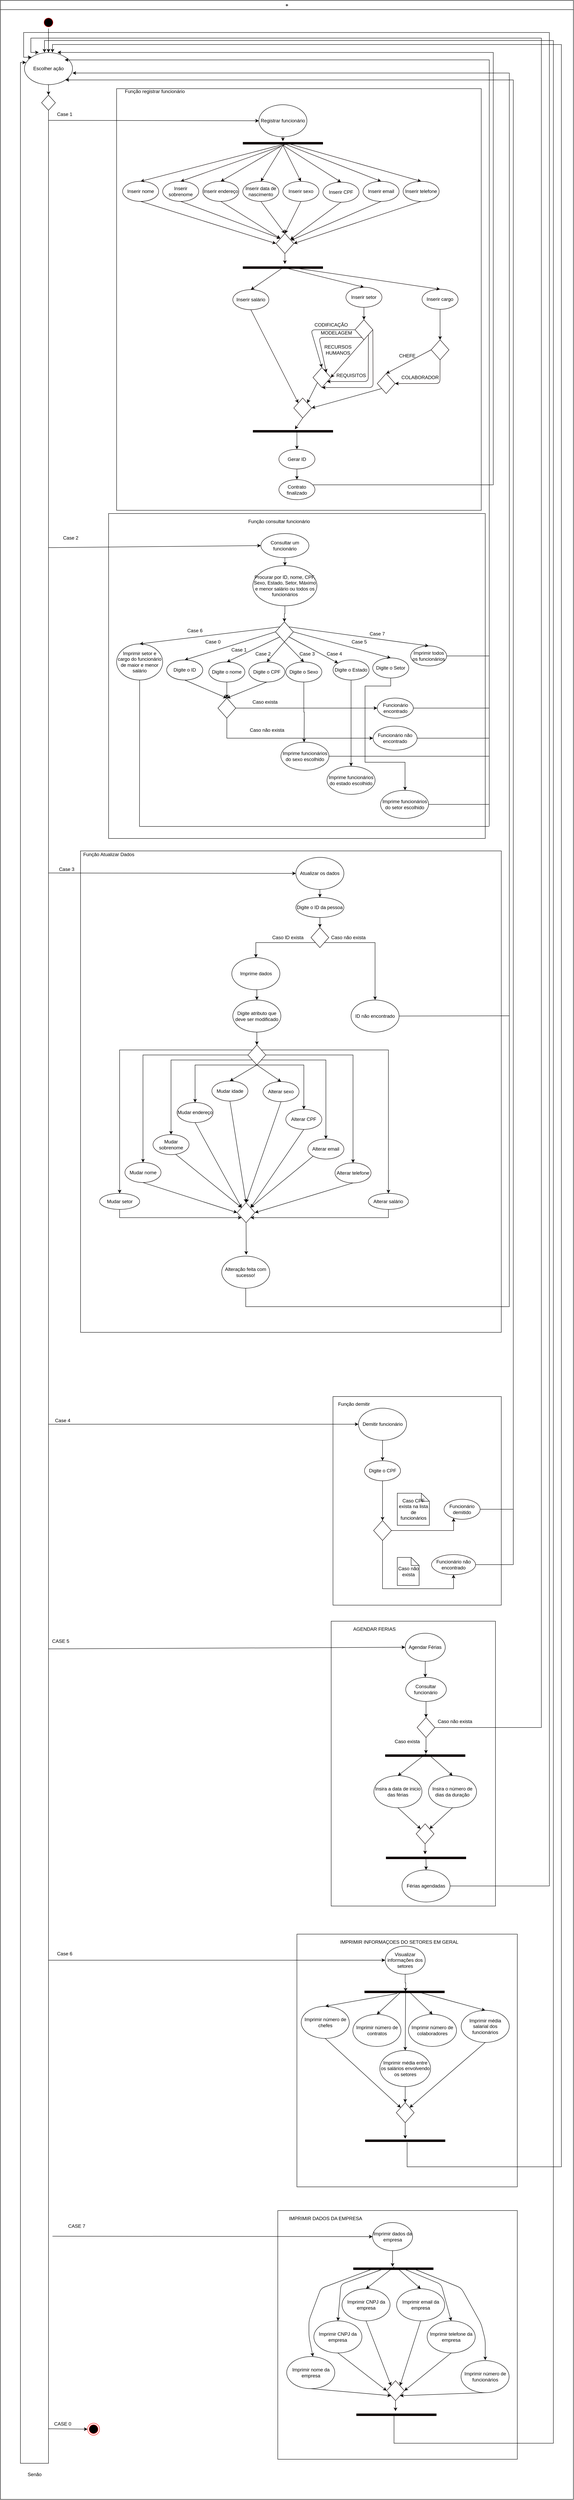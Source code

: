 <mxfile version="14.9.9" type="device"><diagram name="Page-1" id="e7e014a7-5840-1c2e-5031-d8a46d1fe8dd"><mxGraphModel dx="2238" dy="482" grid="1" gridSize="10" guides="1" tooltips="1" connect="1" arrows="1" fold="1" page="1" pageScale="1" pageWidth="1169" pageHeight="826" background="none" math="0" shadow="0"><root><mxCell id="0"/><mxCell id="1" parent="0"/><mxCell id="2" value="+" style="swimlane;whiteSpace=wrap;startSize=23;" parent="1" vertex="1"><mxGeometry x="-120" y="91" width="1430" height="6229" as="geometry"/></mxCell><mxCell id="OIYWAU3T660F5GVetkxS-575" style="edgeStyle=orthogonalEdgeStyle;rounded=0;orthogonalLoop=1;jettySize=auto;html=1;exitX=0.5;exitY=1;exitDx=0;exitDy=0;entryX=0.5;entryY=0;entryDx=0;entryDy=0;" parent="2" source="zHQIkmlzkvS5Zvw9w7RZ-254" target="OIYWAU3T660F5GVetkxS-573" edge="1"><mxGeometry relative="1" as="geometry"/></mxCell><mxCell id="zHQIkmlzkvS5Zvw9w7RZ-254" value="" style="ellipse;html=1;shape=startState;fillColor=#000000;strokeColor=#ff0000;" parent="2" vertex="1"><mxGeometry x="105" y="40" width="30" height="30" as="geometry"/></mxCell><mxCell id="OIYWAU3T660F5GVetkxS-66" value="" style="rhombus;whiteSpace=wrap;html=1;" parent="2" vertex="1"><mxGeometry x="102.75" y="236" width="34.5" height="38" as="geometry"/></mxCell><mxCell id="OIYWAU3T660F5GVetkxS-577" style="edgeStyle=orthogonalEdgeStyle;rounded=0;orthogonalLoop=1;jettySize=auto;html=1;exitX=0.5;exitY=1;exitDx=0;exitDy=0;entryX=0.5;entryY=0;entryDx=0;entryDy=0;" parent="2" source="OIYWAU3T660F5GVetkxS-573" target="OIYWAU3T660F5GVetkxS-66" edge="1"><mxGeometry relative="1" as="geometry"/></mxCell><mxCell id="OIYWAU3T660F5GVetkxS-573" value="Escolher ação" style="ellipse;whiteSpace=wrap;html=1;" parent="2" vertex="1"><mxGeometry x="60" y="130" width="120" height="80" as="geometry"/></mxCell><mxCell id="zHQIkmlzkvS5Zvw9w7RZ-348" value="Função encontrar funcionário" style="text;html=1;resizable=0;autosize=1;align=center;verticalAlign=middle;points=[];fillColor=none;strokeColor=none;rounded=0;" parent="2" vertex="1"><mxGeometry x="682.25" y="1301" width="170" height="20" as="geometry"/></mxCell><mxCell id="OIYWAU3T660F5GVetkxS-659" value="TESTE" style="text;html=1;resizable=0;autosize=1;align=center;verticalAlign=middle;points=[];fillColor=none;strokeColor=none;rounded=0;shadow=0;sketch=0;" parent="2" vertex="1"><mxGeometry x="875" y="961" width="50" height="20" as="geometry"/></mxCell><mxCell id="OIYWAU3T660F5GVetkxS-701" value="" style="rounded=0;whiteSpace=wrap;html=1;shadow=0;sketch=0;gradientColor=#ffffff;" parent="2" vertex="1"><mxGeometry x="200" y="2120" width="1050" height="1200" as="geometry"/></mxCell><mxCell id="OIYWAU3T660F5GVetkxS-763" value="" style="rounded=0;whiteSpace=wrap;html=1;shadow=0;sketch=0;gradientColor=#ffffff;" parent="2" vertex="1"><mxGeometry x="830" y="3480" width="420" height="520" as="geometry"/></mxCell><mxCell id="HI_CfV2hwd0wV7Cv7XPy-65" value="Caso não exista" style="shape=note;size=20;whiteSpace=wrap;html=1;" parent="2" vertex="1"><mxGeometry x="990.5" y="3881" width="54.5" height="70" as="geometry"/></mxCell><mxCell id="HI_CfV2hwd0wV7Cv7XPy-63" value="Caso CPF exista na lista de funcionários" style="shape=note;size=20;whiteSpace=wrap;html=1;" parent="2" vertex="1"><mxGeometry x="990.5" y="3721" width="80" height="80" as="geometry"/></mxCell><mxCell id="HI_CfV2hwd0wV7Cv7XPy-57" value="Funcionário demitido" style="ellipse;whiteSpace=wrap;html=1;strokeColor=#0A0000;" parent="2" vertex="1"><mxGeometry x="1107.25" y="3736" width="90" height="50" as="geometry"/></mxCell><mxCell id="HI_CfV2hwd0wV7Cv7XPy-66" style="edgeStyle=orthogonalEdgeStyle;rounded=0;orthogonalLoop=1;jettySize=auto;html=1;exitX=1;exitY=0.5;exitDx=0;exitDy=0;entryX=1;entryY=1;entryDx=0;entryDy=0;" parent="2" source="HI_CfV2hwd0wV7Cv7XPy-57" target="OIYWAU3T660F5GVetkxS-573" edge="1"><mxGeometry relative="1" as="geometry"><mxPoint x="1290" y="211" as="targetPoint"/><Array as="points"><mxPoint x="1280" y="3761"/><mxPoint x="1280" y="198"/></Array></mxGeometry></mxCell><mxCell id="OIYWAU3T660F5GVetkxS-578" value="" style="rounded=0;whiteSpace=wrap;html=1;shadow=0;sketch=0;gradientColor=#ffffff;" parent="2" vertex="1"><mxGeometry x="290" y="220" width="910" height="1051" as="geometry"/></mxCell><mxCell id="OIYWAU3T660F5GVetkxS-644" value="Inserir salário&lt;span style=&quot;color: rgba(0 , 0 , 0 , 0) ; font-family: monospace ; font-size: 0px&quot;&gt;%3CmxGraphModel%3E%3Croot%3E%3CmxCell%20id%3D%220%22%2F%3E%3CmxCell%20id%3D%221%22%20parent%3D%220%22%2F%3E%3CmxCell%20id%3D%222%22%20value%3D%22Inserir%20ID%22%20style%3D%22ellipse%3BwhiteSpace%3Dwrap%3Bhtml%3D1%3BstrokeColor%3D%230A0000%3B%22%20vertex%3D%221%22%20parent%3D%221%22%3E%3CmxGeometry%20x%3D%22510%22%20y%3D%22650%22%20width%3D%2290%22%20height%3D%2250%22%20as%3D%22geometry%22%2F%3E%3C%2FmxCell%3E%3C%2Froot%3E%3C%2FmxGraphModel%3E&lt;/span&gt;" style="ellipse;whiteSpace=wrap;html=1;strokeColor=#0A0000;" parent="2" vertex="1"><mxGeometry x="580" y="721" width="90" height="50" as="geometry"/></mxCell><mxCell id="OIYWAU3T660F5GVetkxS-651" value="" style="rhombus;whiteSpace=wrap;html=1;strokeColor=#0A0000;" parent="2" vertex="1"><mxGeometry x="732.25" y="991" width="44.5" height="50" as="geometry"/></mxCell><mxCell id="OIYWAU3T660F5GVetkxS-652" value="" style="endArrow=classic;html=1;strokeColor=#0A0000;exitX=0.5;exitY=1;exitDx=0;exitDy=0;entryX=0;entryY=0;entryDx=0;entryDy=0;" parent="2" source="OIYWAU3T660F5GVetkxS-644" target="OIYWAU3T660F5GVetkxS-651" edge="1"><mxGeometry width="50" height="50" relative="1" as="geometry"><mxPoint x="670.5" y="723" as="sourcePoint"/><mxPoint x="720.5" y="673" as="targetPoint"/></mxGeometry></mxCell><mxCell id="OIYWAU3T660F5GVetkxS-653" value="Contrato finalizado" style="ellipse;whiteSpace=wrap;html=1;strokeColor=#0A0000;" parent="2" vertex="1"><mxGeometry x="695" y="1194.5" width="90" height="50" as="geometry"/></mxCell><mxCell id="dAJvQDKwvMj4Bd6xJ3hj-8" style="edgeStyle=orthogonalEdgeStyle;rounded=0;orthogonalLoop=1;jettySize=auto;html=1;exitX=0.5;exitY=1;exitDx=0;exitDy=0;entryX=0.5;entryY=0;entryDx=0;entryDy=0;" parent="2" source="dAJvQDKwvMj4Bd6xJ3hj-6" target="OIYWAU3T660F5GVetkxS-653" edge="1"><mxGeometry relative="1" as="geometry"/></mxCell><mxCell id="dAJvQDKwvMj4Bd6xJ3hj-6" value="Gerar ID" style="ellipse;whiteSpace=wrap;html=1;strokeColor=#0A0000;" parent="2" vertex="1"><mxGeometry x="695" y="1119" width="90" height="49" as="geometry"/></mxCell><mxCell id="dAJvQDKwvMj4Bd6xJ3hj-71" style="edgeStyle=orthogonalEdgeStyle;rounded=0;orthogonalLoop=1;jettySize=auto;html=1;exitX=0.5;exitY=1;exitDx=0;exitDy=0;entryX=0.5;entryY=0;entryDx=0;entryDy=0;strokeColor=#000000;" parent="2" source="OIYWAU3T660F5GVetkxS-708" target="OIYWAU3T660F5GVetkxS-709" edge="1"><mxGeometry relative="1" as="geometry"/></mxCell><mxCell id="OIYWAU3T660F5GVetkxS-708" value="Atualizar os dados" style="ellipse;whiteSpace=wrap;html=1;" parent="2" vertex="1"><mxGeometry x="737.31" y="2136" width="120" height="80" as="geometry"/></mxCell><mxCell id="dAJvQDKwvMj4Bd6xJ3hj-77" style="edgeStyle=orthogonalEdgeStyle;rounded=0;orthogonalLoop=1;jettySize=auto;html=1;exitX=0.5;exitY=1;exitDx=0;exitDy=0;entryX=0.5;entryY=0;entryDx=0;entryDy=0;strokeColor=#000000;" parent="2" source="OIYWAU3T660F5GVetkxS-709" target="dAJvQDKwvMj4Bd6xJ3hj-74" edge="1"><mxGeometry relative="1" as="geometry"/></mxCell><mxCell id="OIYWAU3T660F5GVetkxS-709" value="Digite o ID da pessoa" style="ellipse;whiteSpace=wrap;html=1;" parent="2" vertex="1"><mxGeometry x="737.31" y="2236" width="120" height="50" as="geometry"/></mxCell><mxCell id="dAJvQDKwvMj4Bd6xJ3hj-118" style="edgeStyle=orthogonalEdgeStyle;rounded=0;orthogonalLoop=1;jettySize=auto;html=1;exitX=0;exitY=1;exitDx=0;exitDy=0;entryX=0.5;entryY=0;entryDx=0;entryDy=0;strokeColor=#000000;" parent="2" source="dAJvQDKwvMj4Bd6xJ3hj-74" target="dAJvQDKwvMj4Bd6xJ3hj-117" edge="1"><mxGeometry relative="1" as="geometry"/></mxCell><mxCell id="dAJvQDKwvMj4Bd6xJ3hj-123" style="edgeStyle=orthogonalEdgeStyle;rounded=0;orthogonalLoop=1;jettySize=auto;html=1;exitX=1;exitY=1;exitDx=0;exitDy=0;strokeColor=#000000;" parent="2" source="dAJvQDKwvMj4Bd6xJ3hj-74" target="dAJvQDKwvMj4Bd6xJ3hj-85" edge="1"><mxGeometry relative="1" as="geometry"/></mxCell><mxCell id="dAJvQDKwvMj4Bd6xJ3hj-74" value="" style="rhombus;whiteSpace=wrap;html=1;strokeColor=#0A0000;" parent="2" vertex="1"><mxGeometry x="775.06" y="2311" width="44.5" height="50" as="geometry"/></mxCell><mxCell id="dAJvQDKwvMj4Bd6xJ3hj-90" style="edgeStyle=orthogonalEdgeStyle;rounded=0;orthogonalLoop=1;jettySize=auto;html=1;exitX=0.5;exitY=1;exitDx=0;exitDy=0;strokeColor=#000000;" parent="2" source="dAJvQDKwvMj4Bd6xJ3hj-78" target="dAJvQDKwvMj4Bd6xJ3hj-89" edge="1"><mxGeometry relative="1" as="geometry"/></mxCell><mxCell id="dAJvQDKwvMj4Bd6xJ3hj-78" value="Digite atributo que deve ser modificado" style="ellipse;whiteSpace=wrap;html=1;strokeColor=#000000;fillColor=#ffffff;" parent="2" vertex="1"><mxGeometry x="580" y="2491.57" width="120" height="80" as="geometry"/></mxCell><mxCell id="dAJvQDKwvMj4Bd6xJ3hj-80" value="Caso ID exista" style="text;html=1;resizable=0;autosize=1;align=center;verticalAlign=middle;points=[];fillColor=none;strokeColor=none;rounded=0;" parent="2" vertex="1"><mxGeometry x="672.25" y="2326" width="90" height="20" as="geometry"/></mxCell><mxCell id="dAJvQDKwvMj4Bd6xJ3hj-85" value="ID não encontrado" style="ellipse;whiteSpace=wrap;html=1;strokeColor=#000000;fillColor=#ffffff;" parent="2" vertex="1"><mxGeometry x="875.0" y="2491.57" width="120" height="80" as="geometry"/></mxCell><mxCell id="dAJvQDKwvMj4Bd6xJ3hj-102" style="edgeStyle=orthogonalEdgeStyle;rounded=0;orthogonalLoop=1;jettySize=auto;html=1;exitX=1;exitY=0;exitDx=0;exitDy=0;entryX=0.5;entryY=0;entryDx=0;entryDy=0;strokeColor=#000000;" parent="2" source="dAJvQDKwvMj4Bd6xJ3hj-89" target="OIYWAU3T660F5GVetkxS-715" edge="1"><mxGeometry relative="1" as="geometry"/></mxCell><mxCell id="dAJvQDKwvMj4Bd6xJ3hj-122" style="edgeStyle=orthogonalEdgeStyle;rounded=0;orthogonalLoop=1;jettySize=auto;html=1;exitX=0.5;exitY=1;exitDx=0;exitDy=0;entryX=0.5;entryY=0;entryDx=0;entryDy=0;strokeColor=#000000;" parent="2" source="dAJvQDKwvMj4Bd6xJ3hj-89" target="OIYWAU3T660F5GVetkxS-734" edge="1"><mxGeometry relative="1" as="geometry"><Array as="points"><mxPoint x="757" y="2654"/></Array></mxGeometry></mxCell><mxCell id="dAJvQDKwvMj4Bd6xJ3hj-89" value="" style="rhombus;whiteSpace=wrap;html=1;strokeColor=#0A0000;" parent="2" vertex="1"><mxGeometry x="617.75" y="2603.57" width="44.5" height="50" as="geometry"/></mxCell><mxCell id="OIYWAU3T660F5GVetkxS-730" value="Mudar idade" style="ellipse;whiteSpace=wrap;html=1;strokeColor=#0A0000;" parent="2" vertex="1"><mxGeometry x="527.75" y="2693.57" width="90" height="50" as="geometry"/></mxCell><mxCell id="OIYWAU3T660F5GVetkxS-731" value="Alterar sexo" style="ellipse;whiteSpace=wrap;html=1;strokeColor=#0A0000;" parent="2" vertex="1"><mxGeometry x="655.33" y="2695" width="90" height="50" as="geometry"/></mxCell><mxCell id="OIYWAU3T660F5GVetkxS-714" value="Mudar setor" style="ellipse;whiteSpace=wrap;html=1;align=center;" parent="2" vertex="1"><mxGeometry x="247.51" y="2973.57" width="100" height="40" as="geometry"/></mxCell><mxCell id="OIYWAU3T660F5GVetkxS-715" value="Alterar salário" style="ellipse;whiteSpace=wrap;html=1;align=center;" parent="2" vertex="1"><mxGeometry x="918.32" y="2973.57" width="100" height="40" as="geometry"/></mxCell><mxCell id="dAJvQDKwvMj4Bd6xJ3hj-96" style="edgeStyle=orthogonalEdgeStyle;rounded=0;orthogonalLoop=1;jettySize=auto;html=1;exitX=0;exitY=0;exitDx=0;exitDy=0;entryX=0.5;entryY=0;entryDx=0;entryDy=0;strokeColor=#000000;" parent="2" source="dAJvQDKwvMj4Bd6xJ3hj-89" target="OIYWAU3T660F5GVetkxS-714" edge="1"><mxGeometry relative="1" as="geometry"/></mxCell><mxCell id="dAJvQDKwvMj4Bd6xJ3hj-109" value="" style="endArrow=classic;html=1;strokeColor=#000000;exitX=0.5;exitY=1;exitDx=0;exitDy=0;entryX=0.5;entryY=0;entryDx=0;entryDy=0;" parent="2" source="dAJvQDKwvMj4Bd6xJ3hj-89" target="OIYWAU3T660F5GVetkxS-730" edge="1"><mxGeometry width="50" height="50" relative="1" as="geometry"><mxPoint x="757.51" y="2903.57" as="sourcePoint"/><mxPoint x="807.51" y="2853.57" as="targetPoint"/></mxGeometry></mxCell><mxCell id="dAJvQDKwvMj4Bd6xJ3hj-110" value="" style="endArrow=classic;html=1;strokeColor=#000000;exitX=0.5;exitY=1;exitDx=0;exitDy=0;entryX=0.5;entryY=0;entryDx=0;entryDy=0;" parent="2" source="dAJvQDKwvMj4Bd6xJ3hj-89" target="OIYWAU3T660F5GVetkxS-731" edge="1"><mxGeometry width="50" height="50" relative="1" as="geometry"><mxPoint x="757.51" y="2903.57" as="sourcePoint"/><mxPoint x="807.51" y="2853.57" as="targetPoint"/></mxGeometry></mxCell><mxCell id="dAJvQDKwvMj4Bd6xJ3hj-113" value="Alteração feita com sucesso!" style="ellipse;whiteSpace=wrap;html=1;strokeColor=#000000;fillColor=#ffffff;" parent="2" vertex="1"><mxGeometry x="552.25" y="3130" width="120" height="80" as="geometry"/></mxCell><mxCell id="OIYWAU3T660F5GVetkxS-630" style="edgeStyle=orthogonalEdgeStyle;rounded=0;orthogonalLoop=1;jettySize=auto;html=1;exitX=0.5;exitY=1;exitDx=0;exitDy=0;entryX=1;entryY=0.638;entryDx=0;entryDy=0;entryPerimeter=0;" parent="2" source="dAJvQDKwvMj4Bd6xJ3hj-113" target="OIYWAU3T660F5GVetkxS-573" edge="1"><mxGeometry relative="1" as="geometry"><mxPoint x="787.647" y="3416" as="targetPoint"/><mxPoint x="787.25" y="3376" as="sourcePoint"/><Array as="points"><mxPoint x="612" y="3256"/><mxPoint x="1270" y="3256"/><mxPoint x="1270" y="181"/></Array></mxGeometry></mxCell><mxCell id="dAJvQDKwvMj4Bd6xJ3hj-121" style="edgeStyle=orthogonalEdgeStyle;rounded=0;orthogonalLoop=1;jettySize=auto;html=1;exitX=0.5;exitY=1;exitDx=0;exitDy=0;entryX=0.5;entryY=0;entryDx=0;entryDy=0;strokeColor=#000000;" parent="2" source="dAJvQDKwvMj4Bd6xJ3hj-117" target="dAJvQDKwvMj4Bd6xJ3hj-78" edge="1"><mxGeometry relative="1" as="geometry"/></mxCell><mxCell id="dAJvQDKwvMj4Bd6xJ3hj-117" value="Imprime dados" style="ellipse;whiteSpace=wrap;html=1;strokeColor=#000000;fillColor=#ffffff;" parent="2" vertex="1"><mxGeometry x="577.51" y="2386" width="120" height="80" as="geometry"/></mxCell><mxCell id="OIYWAU3T660F5GVetkxS-734" value="Alterar CPF" style="ellipse;whiteSpace=wrap;html=1;strokeColor=#0A0000;" parent="2" vertex="1"><mxGeometry x="712.25" y="2764.07" width="90" height="50" as="geometry"/></mxCell><mxCell id="dAJvQDKwvMj4Bd6xJ3hj-120" value="Caso não exista" style="text;html=1;resizable=0;autosize=1;align=center;verticalAlign=middle;points=[];fillColor=none;strokeColor=none;rounded=0;" parent="2" vertex="1"><mxGeometry x="818.32" y="2326" width="100" height="20" as="geometry"/></mxCell><mxCell id="Y3hAj-gfJBkdsKmDZIFv-94" value="" style="ellipse;html=1;shape=endState;fillColor=#000000;strokeColor=#ff0000;" vertex="1" parent="2"><mxGeometry x="217.51" y="6039" width="30" height="30" as="geometry"/></mxCell><mxCell id="Y3hAj-gfJBkdsKmDZIFv-5" style="edgeStyle=orthogonalEdgeStyle;rounded=0;orthogonalLoop=1;jettySize=auto;html=1;exitX=0.5;exitY=1;exitDx=0;exitDy=0;entryX=0.033;entryY=0.308;entryDx=0;entryDy=0;entryPerimeter=0;" edge="1" parent="2" source="OIYWAU3T660F5GVetkxS-66" target="OIYWAU3T660F5GVetkxS-573"><mxGeometry relative="1" as="geometry"><mxPoint x="50" y="146" as="targetPoint"/><Array as="points"><mxPoint x="120" y="6139"/><mxPoint x="50" y="6139"/><mxPoint x="50" y="155"/></Array></mxGeometry></mxCell><mxCell id="Y3hAj-gfJBkdsKmDZIFv-171" value="Case 1" style="text;html=1;resizable=0;autosize=1;align=center;verticalAlign=middle;points=[];fillColor=none;strokeColor=none;rounded=0;" vertex="1" parent="2"><mxGeometry x="135" y="274" width="50" height="20" as="geometry"/></mxCell><mxCell id="Y3hAj-gfJBkdsKmDZIFv-173" value="Case 2" style="text;html=1;resizable=0;autosize=1;align=center;verticalAlign=middle;points=[];fillColor=none;strokeColor=none;rounded=0;" vertex="1" parent="2"><mxGeometry x="150" y="1330" width="50" height="20" as="geometry"/></mxCell><mxCell id="Y3hAj-gfJBkdsKmDZIFv-174" value="Case 3" style="text;html=1;resizable=0;autosize=1;align=center;verticalAlign=middle;points=[];fillColor=none;strokeColor=none;rounded=0;" vertex="1" parent="2"><mxGeometry x="140" y="2156" width="50" height="20" as="geometry"/></mxCell><mxCell id="Y3hAj-gfJBkdsKmDZIFv-176" value="Case 4" style="text;html=1;resizable=0;autosize=1;align=center;verticalAlign=middle;points=[];fillColor=none;strokeColor=none;rounded=0;" vertex="1" parent="2"><mxGeometry x="130" y="3530" width="50" height="20" as="geometry"/></mxCell><mxCell id="Y3hAj-gfJBkdsKmDZIFv-177" value="CASE 5" style="text;html=1;resizable=0;autosize=1;align=center;verticalAlign=middle;points=[];fillColor=none;strokeColor=none;rounded=0;" vertex="1" parent="2"><mxGeometry x="120" y="4080" width="60" height="20" as="geometry"/></mxCell><mxCell id="Y3hAj-gfJBkdsKmDZIFv-311" value="" style="rounded=0;whiteSpace=wrap;html=1;" vertex="1" parent="2"><mxGeometry x="692.25" y="5509" width="597.75" height="620" as="geometry"/></mxCell><mxCell id="Y3hAj-gfJBkdsKmDZIFv-312" value="IMPRIMIR DADOS DA EMPRESA" style="text;html=1;resizable=0;autosize=1;align=center;verticalAlign=middle;points=[];fillColor=none;strokeColor=none;rounded=0;" vertex="1" parent="2"><mxGeometry x="710.57" y="5519" width="200" height="20" as="geometry"/></mxCell><mxCell id="Y3hAj-gfJBkdsKmDZIFv-313" style="edgeStyle=orthogonalEdgeStyle;rounded=0;orthogonalLoop=1;jettySize=auto;html=1;exitX=0.5;exitY=1;exitDx=0;exitDy=0;entryX=0.5;entryY=0;entryDx=0;entryDy=0;" edge="1" parent="2" source="Y3hAj-gfJBkdsKmDZIFv-314"><mxGeometry relative="1" as="geometry"><mxPoint x="978.75" y="5649.0" as="targetPoint"/></mxGeometry></mxCell><mxCell id="Y3hAj-gfJBkdsKmDZIFv-314" value="Imprimir dados da empresa" style="ellipse;whiteSpace=wrap;html=1;fillColor=#ffffff;" vertex="1" parent="2"><mxGeometry x="928.69" y="5539" width="100" height="70" as="geometry"/></mxCell><mxCell id="Y3hAj-gfJBkdsKmDZIFv-315" value="" style="shape=line;html=1;strokeWidth=6;strokeColor=#0A0000;" vertex="1" parent="2"><mxGeometry x="880.66" y="5649" width="200" height="10" as="geometry"/></mxCell><mxCell id="Y3hAj-gfJBkdsKmDZIFv-316" value="Imprimir CNPJ da empresa" style="ellipse;whiteSpace=wrap;html=1;" vertex="1" parent="2"><mxGeometry x="852.5" y="5704" width="120" height="80" as="geometry"/></mxCell><mxCell id="Y3hAj-gfJBkdsKmDZIFv-317" value="Imprimir email da empresa" style="ellipse;whiteSpace=wrap;html=1;" vertex="1" parent="2"><mxGeometry x="988.81" y="5704" width="120" height="80" as="geometry"/></mxCell><mxCell id="Y3hAj-gfJBkdsKmDZIFv-318" value="" style="rhombus;whiteSpace=wrap;html=1;strokeColor=#0A0000;" vertex="1" parent="2"><mxGeometry x="963.82" y="5933" width="44.5" height="50" as="geometry"/></mxCell><mxCell id="Y3hAj-gfJBkdsKmDZIFv-319" value="" style="edgeStyle=orthogonalEdgeStyle;rounded=0;orthogonalLoop=1;jettySize=auto;html=1;exitX=0.47;exitY=0.3;exitDx=0;exitDy=0;exitPerimeter=0;" edge="1" parent="2" source="Y3hAj-gfJBkdsKmDZIFv-320"><mxGeometry relative="1" as="geometry"><mxPoint x="968.1" y="7365" as="sourcePoint"/><mxPoint x="110" y="130" as="targetPoint"/><Array as="points"><mxPoint x="982" y="6089"/><mxPoint x="1380" y="6089"/><mxPoint x="1380" y="100"/><mxPoint x="110" y="100"/></Array></mxGeometry></mxCell><mxCell id="Y3hAj-gfJBkdsKmDZIFv-320" value="" style="shape=line;html=1;strokeWidth=6;strokeColor=#0A0000;" vertex="1" parent="2"><mxGeometry x="888.32" y="6013" width="200" height="10" as="geometry"/></mxCell><mxCell id="Y3hAj-gfJBkdsKmDZIFv-321" style="edgeStyle=orthogonalEdgeStyle;rounded=0;orthogonalLoop=1;jettySize=auto;html=1;exitX=0.5;exitY=1;exitDx=0;exitDy=0;strokeColor=#0A0000;" edge="1" parent="2"><mxGeometry relative="1" as="geometry"><mxPoint x="986.0" y="6009" as="targetPoint"/><mxPoint x="986.0" y="5983.0" as="sourcePoint"/></mxGeometry></mxCell><mxCell id="Y3hAj-gfJBkdsKmDZIFv-322" value="" style="endArrow=classic;html=1;exitX=0.5;exitY=1;exitDx=0;exitDy=0;entryX=0;entryY=0;entryDx=0;entryDy=0;" edge="1" parent="2" source="Y3hAj-gfJBkdsKmDZIFv-316" target="Y3hAj-gfJBkdsKmDZIFv-318"><mxGeometry width="50" height="50" relative="1" as="geometry"><mxPoint x="1138" y="5545" as="sourcePoint"/><mxPoint x="1188" y="5495" as="targetPoint"/></mxGeometry></mxCell><mxCell id="Y3hAj-gfJBkdsKmDZIFv-323" value="" style="endArrow=classic;html=1;exitX=0.5;exitY=1;exitDx=0;exitDy=0;entryX=1;entryY=0;entryDx=0;entryDy=0;" edge="1" parent="2" source="Y3hAj-gfJBkdsKmDZIFv-317" target="Y3hAj-gfJBkdsKmDZIFv-318"><mxGeometry width="50" height="50" relative="1" as="geometry"><mxPoint x="1188" y="5705" as="sourcePoint"/><mxPoint x="1188" y="5495" as="targetPoint"/></mxGeometry></mxCell><mxCell id="Y3hAj-gfJBkdsKmDZIFv-324" value="" style="endArrow=classic;html=1;entryX=0.5;entryY=0;entryDx=0;entryDy=0;" edge="1" parent="2" target="Y3hAj-gfJBkdsKmDZIFv-316"><mxGeometry width="50" height="50" relative="1" as="geometry"><mxPoint x="983.0" y="5649" as="sourcePoint"/><mxPoint x="1048.0" y="5724" as="targetPoint"/></mxGeometry></mxCell><mxCell id="Y3hAj-gfJBkdsKmDZIFv-325" value="" style="endArrow=classic;html=1;exitX=0.559;exitY=0.533;exitDx=0;exitDy=0;exitPerimeter=0;entryX=0.5;entryY=0;entryDx=0;entryDy=0;" edge="1" parent="2" source="Y3hAj-gfJBkdsKmDZIFv-315" target="Y3hAj-gfJBkdsKmDZIFv-317"><mxGeometry width="50" height="50" relative="1" as="geometry"><mxPoint x="618.41" y="5689" as="sourcePoint"/><mxPoint x="668.41" y="5639" as="targetPoint"/></mxGeometry></mxCell><mxCell id="Y3hAj-gfJBkdsKmDZIFv-333" value="Imprimir CNPJ da empresa" style="ellipse;whiteSpace=wrap;html=1;" vertex="1" parent="2"><mxGeometry x="782.25" y="5784" width="120" height="80" as="geometry"/></mxCell><mxCell id="Y3hAj-gfJBkdsKmDZIFv-334" value="Imprimir telefone da empresa" style="ellipse;whiteSpace=wrap;html=1;" vertex="1" parent="2"><mxGeometry x="1065" y="5784" width="120" height="80" as="geometry"/></mxCell><mxCell id="Y3hAj-gfJBkdsKmDZIFv-335" value="" style="endArrow=classic;html=1;exitX=0.5;exitY=1;exitDx=0;exitDy=0;entryX=0;entryY=0.5;entryDx=0;entryDy=0;" edge="1" parent="2" source="Y3hAj-gfJBkdsKmDZIFv-333" target="Y3hAj-gfJBkdsKmDZIFv-318"><mxGeometry width="50" height="50" relative="1" as="geometry"><mxPoint x="870" y="5863" as="sourcePoint"/><mxPoint x="920" y="5813" as="targetPoint"/></mxGeometry></mxCell><mxCell id="Y3hAj-gfJBkdsKmDZIFv-336" value="" style="endArrow=classic;html=1;exitX=0.5;exitY=1;exitDx=0;exitDy=0;entryX=1;entryY=0.5;entryDx=0;entryDy=0;" edge="1" parent="2" source="Y3hAj-gfJBkdsKmDZIFv-334" target="Y3hAj-gfJBkdsKmDZIFv-318"><mxGeometry width="50" height="50" relative="1" as="geometry"><mxPoint x="870" y="5863" as="sourcePoint"/><mxPoint x="920" y="5813" as="targetPoint"/></mxGeometry></mxCell><mxCell id="Y3hAj-gfJBkdsKmDZIFv-337" value="Imprimir nome da empresa" style="ellipse;whiteSpace=wrap;html=1;" vertex="1" parent="2"><mxGeometry x="714.5" y="5873" width="120" height="80" as="geometry"/></mxCell><mxCell id="OIYWAU3T660F5GVetkxS-662" value="Registrar funcionário" style="ellipse;whiteSpace=wrap;html=1;" parent="2" vertex="1"><mxGeometry x="645" y="260" width="120" height="80" as="geometry"/></mxCell><mxCell id="OIYWAU3T660F5GVetkxS-733" value="Alterar email" style="ellipse;whiteSpace=wrap;html=1;strokeColor=#0A0000;" parent="2" vertex="1"><mxGeometry x="767.31" y="2838.07" width="90" height="50" as="geometry"/></mxCell><mxCell id="dAJvQDKwvMj4Bd6xJ3hj-104" style="edgeStyle=orthogonalEdgeStyle;rounded=0;orthogonalLoop=1;jettySize=auto;html=1;exitX=1;exitY=1;exitDx=0;exitDy=0;entryX=0.5;entryY=0;entryDx=0;entryDy=0;strokeColor=#000000;" parent="2" source="dAJvQDKwvMj4Bd6xJ3hj-89" target="OIYWAU3T660F5GVetkxS-733" edge="1"><mxGeometry relative="1" as="geometry"/></mxCell><mxCell id="OIYWAU3T660F5GVetkxS-727" value="Alterar telefone" style="ellipse;whiteSpace=wrap;html=1;strokeColor=#0A0000;" parent="2" vertex="1"><mxGeometry x="835.0" y="2897.57" width="90" height="50" as="geometry"/></mxCell><mxCell id="dAJvQDKwvMj4Bd6xJ3hj-103" style="edgeStyle=orthogonalEdgeStyle;rounded=0;orthogonalLoop=1;jettySize=auto;html=1;exitX=1;exitY=0.5;exitDx=0;exitDy=0;entryX=0.5;entryY=0;entryDx=0;entryDy=0;strokeColor=#000000;" parent="2" source="dAJvQDKwvMj4Bd6xJ3hj-89" target="OIYWAU3T660F5GVetkxS-727" edge="1"><mxGeometry relative="1" as="geometry"/></mxCell><mxCell id="Y3hAj-gfJBkdsKmDZIFv-106" value="CASE 0" style="text;html=1;resizable=0;autosize=1;align=center;verticalAlign=middle;points=[];fillColor=none;strokeColor=none;rounded=0;" vertex="1" parent="2"><mxGeometry x="125.0" y="6031" width="60" height="20" as="geometry"/></mxCell><mxCell id="Y3hAj-gfJBkdsKmDZIFv-339" value="Senão" style="text;html=1;resizable=0;autosize=1;align=center;verticalAlign=middle;points=[];fillColor=none;strokeColor=none;rounded=0;" vertex="1" parent="2"><mxGeometry x="60.0" y="6157" width="50" height="20" as="geometry"/></mxCell><mxCell id="Y3hAj-gfJBkdsKmDZIFv-340" value="Imprimir número de funcionários" style="ellipse;whiteSpace=wrap;html=1;" vertex="1" parent="2"><mxGeometry x="1149.57" y="5883" width="120" height="80" as="geometry"/></mxCell><mxCell id="Y3hAj-gfJBkdsKmDZIFv-342" value="" style="endArrow=classic;html=1;exitX=0.397;exitY=0.4;exitDx=0;exitDy=0;exitPerimeter=0;entryX=0.5;entryY=0;entryDx=0;entryDy=0;" edge="1" parent="2" source="Y3hAj-gfJBkdsKmDZIFv-315" target="Y3hAj-gfJBkdsKmDZIFv-333"><mxGeometry width="50" height="50" relative="1" as="geometry"><mxPoint x="840" y="5833" as="sourcePoint"/><mxPoint x="890" y="5783" as="targetPoint"/><Array as="points"><mxPoint x="850" y="5693"/></Array></mxGeometry></mxCell><mxCell id="Y3hAj-gfJBkdsKmDZIFv-341" value="" style="endArrow=classic;html=1;entryX=0.5;entryY=0;entryDx=0;entryDy=0;exitX=0.625;exitY=0.5;exitDx=0;exitDy=0;exitPerimeter=0;" edge="1" parent="2" source="Y3hAj-gfJBkdsKmDZIFv-315" target="Y3hAj-gfJBkdsKmDZIFv-334"><mxGeometry width="50" height="50" relative="1" as="geometry"><mxPoint x="994" y="5643" as="sourcePoint"/><mxPoint x="890" y="5783" as="targetPoint"/><Array as="points"><mxPoint x="1100" y="5693"/></Array></mxGeometry></mxCell><mxCell id="Y3hAj-gfJBkdsKmDZIFv-343" value="" style="endArrow=classic;html=1;exitX=0.25;exitY=0.5;exitDx=0;exitDy=0;exitPerimeter=0;" edge="1" parent="2" source="Y3hAj-gfJBkdsKmDZIFv-315"><mxGeometry width="50" height="50" relative="1" as="geometry"><mxPoint x="840" y="5833" as="sourcePoint"/><mxPoint x="780" y="5873" as="targetPoint"/><Array as="points"><mxPoint x="800" y="5703"/><mxPoint x="770" y="5783"/><mxPoint x="770" y="5823"/></Array></mxGeometry></mxCell><mxCell id="Y3hAj-gfJBkdsKmDZIFv-347" value="" style="endArrow=classic;html=1;exitX=0.5;exitY=1;exitDx=0;exitDy=0;entryX=0;entryY=1;entryDx=0;entryDy=0;" edge="1" parent="2" source="Y3hAj-gfJBkdsKmDZIFv-337" target="Y3hAj-gfJBkdsKmDZIFv-318"><mxGeometry width="50" height="50" relative="1" as="geometry"><mxPoint x="840" y="5973" as="sourcePoint"/><mxPoint x="890" y="5923" as="targetPoint"/></mxGeometry></mxCell><mxCell id="Y3hAj-gfJBkdsKmDZIFv-348" value="" style="endArrow=classic;html=1;exitX=0.5;exitY=1;exitDx=0;exitDy=0;entryX=1;entryY=1;entryDx=0;entryDy=0;" edge="1" parent="2" source="Y3hAj-gfJBkdsKmDZIFv-340" target="Y3hAj-gfJBkdsKmDZIFv-318"><mxGeometry width="50" height="50" relative="1" as="geometry"><mxPoint x="840" y="5973" as="sourcePoint"/><mxPoint x="970" y="5953" as="targetPoint"/></mxGeometry></mxCell><mxCell id="dAJvQDKwvMj4Bd6xJ3hj-62" value="Caso CPF exista na lista de contratos" style="shape=note;size=20;whiteSpace=wrap;html=1;" parent="2" vertex="1"><mxGeometry x="879.57" y="1935" width="80" height="80" as="geometry"/></mxCell><mxCell id="Y3hAj-gfJBkdsKmDZIFv-92" value="" style="rounded=0;whiteSpace=wrap;html=1;" vertex="1" parent="2"><mxGeometry x="825.5" y="4040" width="410" height="710" as="geometry"/></mxCell><mxCell id="Y3hAj-gfJBkdsKmDZIFv-93" value="AGENDAR FERIAS" style="text;html=1;resizable=0;autosize=1;align=center;verticalAlign=middle;points=[];fillColor=none;strokeColor=none;rounded=0;" vertex="1" parent="2"><mxGeometry x="872.61" y="4050" width="120" height="20" as="geometry"/></mxCell><mxCell id="Y3hAj-gfJBkdsKmDZIFv-126" style="edgeStyle=orthogonalEdgeStyle;rounded=0;orthogonalLoop=1;jettySize=auto;html=1;exitX=0.5;exitY=1;exitDx=0;exitDy=0;entryX=0.5;entryY=0;entryDx=0;entryDy=0;" edge="1" parent="2" source="Y3hAj-gfJBkdsKmDZIFv-117"><mxGeometry relative="1" as="geometry"><mxPoint x="1060.29" y="4180.0" as="targetPoint"/></mxGeometry></mxCell><mxCell id="Y3hAj-gfJBkdsKmDZIFv-117" value="Agendar Férias" style="ellipse;whiteSpace=wrap;html=1;fillColor=#ffffff;" vertex="1" parent="2"><mxGeometry x="1010.23" y="4070" width="100" height="70" as="geometry"/></mxCell><mxCell id="Y3hAj-gfJBkdsKmDZIFv-128" value="" style="shape=line;html=1;strokeWidth=6;strokeColor=#0A0000;" vertex="1" parent="2"><mxGeometry x="960.23" y="4370" width="200" height="10" as="geometry"/></mxCell><mxCell id="Y3hAj-gfJBkdsKmDZIFv-139" value="Insira a data de inicio das férias" style="ellipse;whiteSpace=wrap;html=1;" vertex="1" parent="2"><mxGeometry x="932.07" y="4425" width="120" height="80" as="geometry"/></mxCell><mxCell id="Y3hAj-gfJBkdsKmDZIFv-140" value="Insira o número de dias da duração" style="ellipse;whiteSpace=wrap;html=1;" vertex="1" parent="2"><mxGeometry x="1068.38" y="4425" width="120" height="80" as="geometry"/></mxCell><mxCell id="Y3hAj-gfJBkdsKmDZIFv-141" value="" style="rhombus;whiteSpace=wrap;html=1;strokeColor=#0A0000;" vertex="1" parent="2"><mxGeometry x="1037.63" y="4545" width="44.5" height="50" as="geometry"/></mxCell><mxCell id="Y3hAj-gfJBkdsKmDZIFv-165" value="" style="edgeStyle=orthogonalEdgeStyle;rounded=0;orthogonalLoop=1;jettySize=auto;html=1;" edge="1" parent="2" target="Y3hAj-gfJBkdsKmDZIFv-164"><mxGeometry relative="1" as="geometry"><mxPoint x="1061.98" y="4630" as="sourcePoint"/></mxGeometry></mxCell><mxCell id="Y3hAj-gfJBkdsKmDZIFv-142" value="" style="shape=line;html=1;strokeWidth=6;strokeColor=#0A0000;" vertex="1" parent="2"><mxGeometry x="962.2" y="4625" width="200" height="10" as="geometry"/></mxCell><mxCell id="Y3hAj-gfJBkdsKmDZIFv-143" style="edgeStyle=orthogonalEdgeStyle;rounded=0;orthogonalLoop=1;jettySize=auto;html=1;exitX=0.5;exitY=1;exitDx=0;exitDy=0;strokeColor=#0A0000;" edge="1" parent="2" source="Y3hAj-gfJBkdsKmDZIFv-141"><mxGeometry relative="1" as="geometry"><mxPoint x="1059.88" y="4621" as="targetPoint"/></mxGeometry></mxCell><mxCell id="Y3hAj-gfJBkdsKmDZIFv-144" value="" style="endArrow=classic;html=1;exitX=0.5;exitY=1;exitDx=0;exitDy=0;entryX=0;entryY=0;entryDx=0;entryDy=0;" edge="1" parent="2" source="Y3hAj-gfJBkdsKmDZIFv-139" target="Y3hAj-gfJBkdsKmDZIFv-141"><mxGeometry width="50" height="50" relative="1" as="geometry"><mxPoint x="1217.57" y="4266" as="sourcePoint"/><mxPoint x="1267.57" y="4216" as="targetPoint"/></mxGeometry></mxCell><mxCell id="Y3hAj-gfJBkdsKmDZIFv-145" value="" style="endArrow=classic;html=1;exitX=0.5;exitY=1;exitDx=0;exitDy=0;entryX=1;entryY=0;entryDx=0;entryDy=0;" edge="1" parent="2" source="Y3hAj-gfJBkdsKmDZIFv-140" target="Y3hAj-gfJBkdsKmDZIFv-141"><mxGeometry width="50" height="50" relative="1" as="geometry"><mxPoint x="1267.57" y="4426" as="sourcePoint"/><mxPoint x="1267.57" y="4216" as="targetPoint"/></mxGeometry></mxCell><mxCell id="Y3hAj-gfJBkdsKmDZIFv-146" value="" style="endArrow=classic;html=1;entryX=0.5;entryY=0;entryDx=0;entryDy=0;" edge="1" parent="2" target="Y3hAj-gfJBkdsKmDZIFv-139"><mxGeometry width="50" height="50" relative="1" as="geometry"><mxPoint x="1062.57" y="4370" as="sourcePoint"/><mxPoint x="1127.57" y="4445" as="targetPoint"/></mxGeometry></mxCell><mxCell id="Y3hAj-gfJBkdsKmDZIFv-147" value="" style="endArrow=classic;html=1;exitX=0.559;exitY=0.533;exitDx=0;exitDy=0;exitPerimeter=0;entryX=0.5;entryY=0;entryDx=0;entryDy=0;" edge="1" parent="2" source="Y3hAj-gfJBkdsKmDZIFv-128" target="Y3hAj-gfJBkdsKmDZIFv-140"><mxGeometry width="50" height="50" relative="1" as="geometry"><mxPoint x="697.98" y="4410" as="sourcePoint"/><mxPoint x="747.98" y="4360" as="targetPoint"/></mxGeometry></mxCell><mxCell id="Y3hAj-gfJBkdsKmDZIFv-148" value="Consultar funcionário" style="ellipse;whiteSpace=wrap;html=1;fillColor=#ffffff;" vertex="1" parent="2"><mxGeometry x="1011.48" y="4180" width="101.44" height="60" as="geometry"/></mxCell><mxCell id="Y3hAj-gfJBkdsKmDZIFv-156" style="edgeStyle=orthogonalEdgeStyle;rounded=0;orthogonalLoop=1;jettySize=auto;html=1;exitX=0.5;exitY=1;exitDx=0;exitDy=0;" edge="1" parent="2" source="Y3hAj-gfJBkdsKmDZIFv-149"><mxGeometry relative="1" as="geometry"><mxPoint x="1061.98" y="4370.0" as="targetPoint"/></mxGeometry></mxCell><mxCell id="Y3hAj-gfJBkdsKmDZIFv-149" value="" style="rhombus;whiteSpace=wrap;html=1;strokeColor=#0A0000;" vertex="1" parent="2"><mxGeometry x="1039.95" y="4280" width="44.5" height="50" as="geometry"/></mxCell><mxCell id="Y3hAj-gfJBkdsKmDZIFv-161" style="edgeStyle=orthogonalEdgeStyle;rounded=0;orthogonalLoop=1;jettySize=auto;html=1;exitX=1;exitY=0.5;exitDx=0;exitDy=0;entryX=0.297;entryY=-0.004;entryDx=0;entryDy=0;entryPerimeter=0;" edge="1" parent="2" source="Y3hAj-gfJBkdsKmDZIFv-149" target="OIYWAU3T660F5GVetkxS-573"><mxGeometry relative="1" as="geometry"><mxPoint x="1330" y="70" as="targetPoint"/><Array as="points"><mxPoint x="1350" y="4305"/><mxPoint x="1350" y="94"/><mxPoint x="76" y="94"/></Array></mxGeometry></mxCell><mxCell id="Y3hAj-gfJBkdsKmDZIFv-157" value="Caso exista" style="text;html=1;resizable=0;autosize=1;align=center;verticalAlign=middle;points=[];fillColor=none;strokeColor=none;rounded=0;" vertex="1" parent="2"><mxGeometry x="974.92" y="4330" width="80" height="20" as="geometry"/></mxCell><mxCell id="Y3hAj-gfJBkdsKmDZIFv-162" value="Caso não exista" style="text;html=1;resizable=0;autosize=1;align=center;verticalAlign=middle;points=[];fillColor=none;strokeColor=none;rounded=0;" vertex="1" parent="2"><mxGeometry x="1084.45" y="4280" width="100" height="20" as="geometry"/></mxCell><mxCell id="Y3hAj-gfJBkdsKmDZIFv-164" value="Férias agendadas" style="ellipse;whiteSpace=wrap;html=1;" vertex="1" parent="2"><mxGeometry x="1002.2" y="4660" width="120" height="80" as="geometry"/></mxCell><mxCell id="Y3hAj-gfJBkdsKmDZIFv-151" style="edgeStyle=orthogonalEdgeStyle;rounded=0;orthogonalLoop=1;jettySize=auto;html=1;exitX=0.5;exitY=1;exitDx=0;exitDy=0;entryX=0.5;entryY=0;entryDx=0;entryDy=0;" edge="1" parent="2" source="Y3hAj-gfJBkdsKmDZIFv-148" target="Y3hAj-gfJBkdsKmDZIFv-149"><mxGeometry relative="1" as="geometry"/></mxCell><mxCell id="Y3hAj-gfJBkdsKmDZIFv-166" style="edgeStyle=orthogonalEdgeStyle;rounded=0;orthogonalLoop=1;jettySize=auto;html=1;exitX=1;exitY=0.5;exitDx=0;exitDy=0;entryX=0;entryY=0;entryDx=0;entryDy=0;" edge="1" parent="2" source="Y3hAj-gfJBkdsKmDZIFv-164" target="OIYWAU3T660F5GVetkxS-573"><mxGeometry relative="1" as="geometry"><mxPoint x="1360" y="50" as="targetPoint"/><Array as="points"><mxPoint x="1370" y="4700"/><mxPoint x="1370" y="80"/><mxPoint x="58" y="80"/><mxPoint x="58" y="142"/></Array></mxGeometry></mxCell><mxCell id="Y3hAj-gfJBkdsKmDZIFv-380" value="" style="rounded=0;whiteSpace=wrap;html=1;" vertex="1" parent="2"><mxGeometry x="740" y="4820" width="550" height="630" as="geometry"/></mxCell><mxCell id="Y3hAj-gfJBkdsKmDZIFv-381" value="IMPRIMIR INFORMAÇOES DO SETORES EM GERAL" style="text;html=1;resizable=0;autosize=1;align=center;verticalAlign=middle;points=[];fillColor=none;strokeColor=none;rounded=0;" vertex="1" parent="2"><mxGeometry x="840" y="4830" width="310" height="20" as="geometry"/></mxCell><mxCell id="Y3hAj-gfJBkdsKmDZIFv-383" value="Visualizar informações dos setores" style="ellipse;whiteSpace=wrap;html=1;fillColor=#ffffff;" vertex="1" parent="2"><mxGeometry x="960.23" y="4850" width="100" height="70" as="geometry"/></mxCell><mxCell id="Y3hAj-gfJBkdsKmDZIFv-385" value="Imprimir número de chefes" style="ellipse;whiteSpace=wrap;html=1;" vertex="1" parent="2"><mxGeometry x="750.66" y="5000" width="120" height="80" as="geometry"/></mxCell><mxCell id="Y3hAj-gfJBkdsKmDZIFv-386" value="Imprimir número de colaboradores" style="ellipse;whiteSpace=wrap;html=1;" vertex="1" parent="2"><mxGeometry x="1018.32" y="5020" width="120" height="80" as="geometry"/></mxCell><mxCell id="Y3hAj-gfJBkdsKmDZIFv-415" value="" style="edgeStyle=orthogonalEdgeStyle;rounded=0;orthogonalLoop=1;jettySize=auto;html=1;" edge="1" parent="2" source="Y3hAj-gfJBkdsKmDZIFv-387" target="Y3hAj-gfJBkdsKmDZIFv-389"><mxGeometry relative="1" as="geometry"/></mxCell><mxCell id="Y3hAj-gfJBkdsKmDZIFv-387" value="" style="rhombus;whiteSpace=wrap;html=1;strokeColor=#0A0000;" vertex="1" parent="2"><mxGeometry x="987.98" y="5240" width="44.5" height="50" as="geometry"/></mxCell><mxCell id="Y3hAj-gfJBkdsKmDZIFv-389" value="" style="shape=line;html=1;strokeWidth=6;strokeColor=#0A0000;" vertex="1" parent="2"><mxGeometry x="910.23" y="5330" width="200" height="10" as="geometry"/></mxCell><mxCell id="Y3hAj-gfJBkdsKmDZIFv-391" value="" style="endArrow=classic;html=1;exitX=0.5;exitY=1;exitDx=0;exitDy=0;entryX=0;entryY=0;entryDx=0;entryDy=0;" edge="1" parent="2" source="Y3hAj-gfJBkdsKmDZIFv-385" target="Y3hAj-gfJBkdsKmDZIFv-387"><mxGeometry width="50" height="50" relative="1" as="geometry"><mxPoint x="1352.07" y="4956" as="sourcePoint"/><mxPoint x="1402.07" y="4906" as="targetPoint"/></mxGeometry></mxCell><mxCell id="Y3hAj-gfJBkdsKmDZIFv-392" value="" style="endArrow=classic;html=1;exitX=0.5;exitY=1;exitDx=0;exitDy=0;entryX=1;entryY=0;entryDx=0;entryDy=0;" edge="1" parent="2" source="Y3hAj-gfJBkdsKmDZIFv-405" target="Y3hAj-gfJBkdsKmDZIFv-387"><mxGeometry width="50" height="50" relative="1" as="geometry"><mxPoint x="1402.07" y="5116" as="sourcePoint"/><mxPoint x="1402.07" y="4906" as="targetPoint"/></mxGeometry></mxCell><mxCell id="Y3hAj-gfJBkdsKmDZIFv-411" style="edgeStyle=orthogonalEdgeStyle;rounded=0;orthogonalLoop=1;jettySize=auto;html=1;exitX=0.5;exitY=1;exitDx=0;exitDy=0;entryX=0.5;entryY=0;entryDx=0;entryDy=0;" edge="1" parent="2" source="Y3hAj-gfJBkdsKmDZIFv-400" target="Y3hAj-gfJBkdsKmDZIFv-387"><mxGeometry relative="1" as="geometry"/></mxCell><mxCell id="Y3hAj-gfJBkdsKmDZIFv-400" value="Imprimir média entre os salários envolvendo os setores" style="ellipse;whiteSpace=wrap;html=1;" vertex="1" parent="2"><mxGeometry x="946.88" y="5110" width="126.7" height="90" as="geometry"/></mxCell><mxCell id="Y3hAj-gfJBkdsKmDZIFv-403" value="Imprimir número de contratos" style="ellipse;whiteSpace=wrap;html=1;" vertex="1" parent="2"><mxGeometry x="879.57" y="5020" width="120" height="80" as="geometry"/></mxCell><mxCell id="Y3hAj-gfJBkdsKmDZIFv-405" value="Imprimir média salarial dos funcionários" style="ellipse;whiteSpace=wrap;html=1;" vertex="1" parent="2"><mxGeometry x="1150.0" y="5010" width="120" height="80" as="geometry"/></mxCell><mxCell id="Y3hAj-gfJBkdsKmDZIFv-419" style="edgeStyle=orthogonalEdgeStyle;rounded=0;orthogonalLoop=1;jettySize=auto;html=1;entryX=0.583;entryY=0;entryDx=0;entryDy=0;entryPerimeter=0;" edge="1" parent="2" target="OIYWAU3T660F5GVetkxS-573"><mxGeometry relative="1" as="geometry"><mxPoint x="140" y="130" as="targetPoint"/><mxPoint x="1015" y="5339" as="sourcePoint"/><Array as="points"><mxPoint x="1015" y="5339"/><mxPoint x="1015" y="5400"/><mxPoint x="1400" y="5400"/><mxPoint x="1400" y="110"/><mxPoint x="130" y="110"/></Array></mxGeometry></mxCell><mxCell id="Y3hAj-gfJBkdsKmDZIFv-490" value="Case 6" style="text;html=1;resizable=0;autosize=1;align=center;verticalAlign=middle;points=[];fillColor=none;strokeColor=none;rounded=0;" vertex="1" parent="2"><mxGeometry x="135" y="4859" width="50" height="20" as="geometry"/></mxCell><mxCell id="OIYWAU3T660F5GVetkxS-413" value="Função demitir" style="text;html=1;resizable=0;autosize=1;align=center;verticalAlign=middle;points=[];fillColor=none;strokeColor=none;rounded=0;" parent="1" vertex="1"><mxGeometry x="717.38" y="3580" width="90" height="20" as="geometry"/></mxCell><mxCell id="OIYWAU3T660F5GVetkxS-633" value="" style="rhombus;whiteSpace=wrap;html=1;strokeColor=#0A0000;" parent="1" vertex="1"><mxGeometry x="765" y="887" width="44.5" height="50" as="geometry"/></mxCell><mxCell id="OIYWAU3T660F5GVetkxS-634" value="" style="rhombus;whiteSpace=wrap;html=1;strokeColor=#0A0000;shadow=0;" parent="1" vertex="1"><mxGeometry x="955" y="937" width="44.5" height="50" as="geometry"/></mxCell><mxCell id="OIYWAU3T660F5GVetkxS-635" value="Inserir cargo" style="ellipse;whiteSpace=wrap;html=1;strokeColor=#0A0000;" parent="1" vertex="1"><mxGeometry x="932.25" y="811" width="90" height="50" as="geometry"/></mxCell><mxCell id="OIYWAU3T660F5GVetkxS-636" value="" style="edgeStyle=orthogonalEdgeStyle;rounded=0;orthogonalLoop=1;jettySize=auto;html=1;" parent="1" source="OIYWAU3T660F5GVetkxS-635" target="OIYWAU3T660F5GVetkxS-634" edge="1"><mxGeometry relative="1" as="geometry"/></mxCell><mxCell id="OIYWAU3T660F5GVetkxS-637" value="COLABORADOR" style="text;html=1;resizable=0;autosize=1;align=center;verticalAlign=middle;points=[];fillColor=none;strokeColor=none;rounded=0;" parent="1" vertex="1"><mxGeometry x="872.25" y="1021" width="110" height="20" as="geometry"/></mxCell><mxCell id="OIYWAU3T660F5GVetkxS-638" value="" style="rhombus;whiteSpace=wrap;html=1;strokeColor=#0A0000;shadow=0;" parent="1" vertex="1"><mxGeometry x="820.5" y="1021" width="44.5" height="50" as="geometry"/></mxCell><mxCell id="OIYWAU3T660F5GVetkxS-639" value="" style="endArrow=classic;html=1;strokeColor=#0A0000;exitX=0.5;exitY=1;exitDx=0;exitDy=0;entryX=1;entryY=0.5;entryDx=0;entryDy=0;" parent="1" source="OIYWAU3T660F5GVetkxS-634" target="OIYWAU3T660F5GVetkxS-638" edge="1"><mxGeometry width="50" height="50" relative="1" as="geometry"><mxPoint x="842.25" y="887" as="sourcePoint"/><mxPoint x="835" y="977" as="targetPoint"/><Array as="points"><mxPoint x="977" y="1046"/></Array></mxGeometry></mxCell><mxCell id="OIYWAU3T660F5GVetkxS-640" value="" style="endArrow=classic;html=1;strokeColor=#0A0000;exitX=0;exitY=0.5;exitDx=0;exitDy=0;entryX=0.5;entryY=0;entryDx=0;entryDy=0;" parent="1" source="OIYWAU3T660F5GVetkxS-634" target="OIYWAU3T660F5GVetkxS-638" edge="1"><mxGeometry width="50" height="50" relative="1" as="geometry"><mxPoint x="1042.25" y="852" as="sourcePoint"/><mxPoint x="825" y="957" as="targetPoint"/></mxGeometry></mxCell><mxCell id="OIYWAU3T660F5GVetkxS-641" value="CHEFE" style="text;html=1;resizable=0;autosize=1;align=center;verticalAlign=middle;points=[];fillColor=none;strokeColor=none;rounded=0;shadow=0;sketch=0;" parent="1" vertex="1"><mxGeometry x="865" y="967" width="60" height="20" as="geometry"/></mxCell><mxCell id="OIYWAU3T660F5GVetkxS-642" value="Inserir setor" style="ellipse;whiteSpace=wrap;html=1;strokeColor=#0A0000;" parent="1" vertex="1"><mxGeometry x="742.25" y="806" width="90" height="50" as="geometry"/></mxCell><mxCell id="OIYWAU3T660F5GVetkxS-643" style="edgeStyle=orthogonalEdgeStyle;rounded=0;orthogonalLoop=1;jettySize=auto;html=1;exitX=0.5;exitY=1;exitDx=0;exitDy=0;entryX=0.5;entryY=0;entryDx=0;entryDy=0;" parent="1" source="OIYWAU3T660F5GVetkxS-642" target="OIYWAU3T660F5GVetkxS-633" edge="1"><mxGeometry relative="1" as="geometry"/></mxCell><mxCell id="OIYWAU3T660F5GVetkxS-645" value="" style="rhombus;whiteSpace=wrap;html=1;strokeColor=#0A0000;" parent="1" vertex="1"><mxGeometry x="660.13" y="1006" width="44.5" height="50" as="geometry"/></mxCell><mxCell id="OIYWAU3T660F5GVetkxS-646" value="" style="endArrow=classic;html=1;exitX=0;exitY=0.5;exitDx=0;exitDy=0;entryX=0.5;entryY=0;entryDx=0;entryDy=0;" parent="1" source="OIYWAU3T660F5GVetkxS-633" target="OIYWAU3T660F5GVetkxS-645" edge="1"><mxGeometry width="50" height="50" relative="1" as="geometry"><mxPoint x="765" y="952" as="sourcePoint"/><mxPoint x="805" y="902" as="targetPoint"/><Array as="points"><mxPoint x="655" y="912"/></Array></mxGeometry></mxCell><mxCell id="OIYWAU3T660F5GVetkxS-647" value="" style="endArrow=classic;html=1;strokeColor=#0A0000;exitX=0.5;exitY=1;exitDx=0;exitDy=0;entryX=1;entryY=0.5;entryDx=0;entryDy=0;" parent="1" source="OIYWAU3T660F5GVetkxS-633" target="OIYWAU3T660F5GVetkxS-645" edge="1"><mxGeometry width="50" height="50" relative="1" as="geometry"><mxPoint x="1074.5" y="887" as="sourcePoint"/><mxPoint x="939.5" y="942" as="targetPoint"/><Array as="points"/></mxGeometry></mxCell><mxCell id="OIYWAU3T660F5GVetkxS-648" value="" style="endArrow=classic;html=1;strokeColor=#0A0000;exitX=1;exitY=1;exitDx=0;exitDy=0;" parent="1" source="OIYWAU3T660F5GVetkxS-633" edge="1"><mxGeometry width="50" height="50" relative="1" as="geometry"><mxPoint x="915.5" y="877" as="sourcePoint"/><mxPoint x="695" y="1041" as="targetPoint"/><Array as="points"><mxPoint x="798" y="1041"/></Array></mxGeometry></mxCell><mxCell id="OIYWAU3T660F5GVetkxS-649" value="" style="endArrow=classic;html=1;strokeColor=#0A0000;entryX=1;entryY=0;entryDx=0;entryDy=0;" parent="1" target="OIYWAU3T660F5GVetkxS-645" edge="1"><mxGeometry width="50" height="50" relative="1" as="geometry"><mxPoint x="782" y="931" as="sourcePoint"/><mxPoint x="813.375" y="914.5" as="targetPoint"/><Array as="points"><mxPoint x="675" y="931"/></Array></mxGeometry></mxCell><mxCell id="OIYWAU3T660F5GVetkxS-650" value="" style="endArrow=classic;html=1;strokeColor=#0A0000;exitX=1;exitY=0.5;exitDx=0;exitDy=0;entryX=0.5;entryY=1;entryDx=0;entryDy=0;" parent="1" source="OIYWAU3T660F5GVetkxS-633" target="OIYWAU3T660F5GVetkxS-645" edge="1"><mxGeometry width="50" height="50" relative="1" as="geometry"><mxPoint x="904.375" y="864.5" as="sourcePoint"/><mxPoint x="813.375" y="889.5" as="targetPoint"/><Array as="points"><mxPoint x="810" y="1056"/></Array></mxGeometry></mxCell><mxCell id="OIYWAU3T660F5GVetkxS-656" value="" style="endArrow=classic;html=1;strokeColor=#0A0000;exitX=0.5;exitY=1;exitDx=0;exitDy=0;" parent="1" source="OIYWAU3T660F5GVetkxS-651" edge="1"><mxGeometry width="50" height="50" relative="1" as="geometry"><mxPoint x="680.13" y="1174.5" as="sourcePoint"/><mxPoint x="615" y="1160" as="targetPoint"/></mxGeometry></mxCell><mxCell id="OIYWAU3T660F5GVetkxS-657" value="" style="endArrow=classic;html=1;exitX=0;exitY=1;exitDx=0;exitDy=0;entryX=1;entryY=0.5;entryDx=0;entryDy=0;" parent="1" source="OIYWAU3T660F5GVetkxS-638" target="OIYWAU3T660F5GVetkxS-651" edge="1"><mxGeometry width="50" height="50" relative="1" as="geometry"><mxPoint x="959.505" y="1042" as="sourcePoint"/><mxPoint x="812.88" y="984.5" as="targetPoint"/></mxGeometry></mxCell><mxCell id="OIYWAU3T660F5GVetkxS-658" value="" style="endArrow=classic;html=1;exitX=0;exitY=1;exitDx=0;exitDy=0;entryX=1;entryY=0;entryDx=0;entryDy=0;" parent="1" source="OIYWAU3T660F5GVetkxS-645" target="OIYWAU3T660F5GVetkxS-651" edge="1"><mxGeometry width="50" height="50" relative="1" as="geometry"><mxPoint x="745" y="922" as="sourcePoint"/><mxPoint x="785" y="872" as="targetPoint"/></mxGeometry></mxCell><mxCell id="OIYWAU3T660F5GVetkxS-660" value="REQUISITOS" style="text;html=1;resizable=0;autosize=1;align=center;verticalAlign=middle;points=[];fillColor=none;strokeColor=none;rounded=0;shadow=0;sketch=0;" parent="1" vertex="1"><mxGeometry x="710.13" y="1016" width="90" height="20" as="geometry"/></mxCell><mxCell id="OIYWAU3T660F5GVetkxS-661" value="RECURSOS&lt;br&gt;HUMANOS" style="text;html=1;resizable=0;autosize=1;align=center;verticalAlign=middle;points=[];fillColor=none;strokeColor=none;rounded=0;shadow=0;sketch=0;" parent="1" vertex="1"><mxGeometry x="682.25" y="947" width="80" height="30" as="geometry"/></mxCell><mxCell id="OIYWAU3T660F5GVetkxS-663" value="Inserir telefone" style="ellipse;whiteSpace=wrap;html=1;strokeColor=#0A0000;" parent="1" vertex="1"><mxGeometry x="885" y="542" width="90" height="50" as="geometry"/></mxCell><mxCell id="OIYWAU3T660F5GVetkxS-664" value="Inserir sobrenome&lt;span style=&quot;color: rgba(0 , 0 , 0 , 0) ; font-family: monospace ; font-size: 0px&quot;&gt;%3CmxGraphModel%3E%3Croot%3E%3CmxCell%20id%3D%220%22%2F%3E%3CmxCell%20id%3D%221%22%20parent%3D%220%22%2F%3E%3CmxCell%20id%3D%222%22%20value%3D%22Inserir%20nome%22%20style%3D%22ellipse%3BwhiteSpace%3Dwrap%3Bhtml%3D1%3BstrokeColor%3D%230A0000%3B%22%20vertex%3D%221%22%20parent%3D%221%22%3E%3CmxGeometry%20x%3D%22360%22%20y%3D%22500%22%20width%3D%2290%22%20height%3D%2250%22%20as%3D%22geometry%22%2F%3E%3C%2FmxCell%3E%3C%2Froot%3E%3C%2FmxGraphModel%3E&lt;/span&gt;" style="ellipse;whiteSpace=wrap;html=1;strokeColor=#0A0000;" parent="1" vertex="1"><mxGeometry x="285" y="542" width="90" height="50" as="geometry"/></mxCell><mxCell id="OIYWAU3T660F5GVetkxS-665" value="Inserir endereço" style="ellipse;whiteSpace=wrap;html=1;strokeColor=#0A0000;" parent="1" vertex="1"><mxGeometry x="385" y="542" width="90" height="50" as="geometry"/></mxCell><mxCell id="OIYWAU3T660F5GVetkxS-666" value="Inserir data de nascimento" style="ellipse;whiteSpace=wrap;html=1;strokeColor=#0A0000;" parent="1" vertex="1"><mxGeometry x="485" y="542" width="90" height="50" as="geometry"/></mxCell><mxCell id="OIYWAU3T660F5GVetkxS-667" value="Inserir sexo" style="ellipse;whiteSpace=wrap;html=1;strokeColor=#0A0000;" parent="1" vertex="1"><mxGeometry x="585" y="542" width="90" height="50" as="geometry"/></mxCell><mxCell id="OIYWAU3T660F5GVetkxS-668" value="Inserir nome" style="ellipse;whiteSpace=wrap;html=1;strokeColor=#0A0000;" parent="1" vertex="1"><mxGeometry x="185" y="542" width="90" height="50" as="geometry"/></mxCell><mxCell id="OIYWAU3T660F5GVetkxS-669" value="Inserir email" style="ellipse;whiteSpace=wrap;html=1;strokeColor=#0A0000;" parent="1" vertex="1"><mxGeometry x="785" y="542" width="90" height="50" as="geometry"/></mxCell><mxCell id="OIYWAU3T660F5GVetkxS-670" value="Inserir CPF" style="ellipse;whiteSpace=wrap;html=1;strokeColor=#0A0000;" parent="1" vertex="1"><mxGeometry x="685" y="544" width="90" height="50" as="geometry"/></mxCell><mxCell id="OIYWAU3T660F5GVetkxS-671" value="" style="rhombus;whiteSpace=wrap;html=1;strokeColor=#0A0000;" parent="1" vertex="1"><mxGeometry x="567.75" y="672" width="44.5" height="50" as="geometry"/></mxCell><mxCell id="OIYWAU3T660F5GVetkxS-672" value="" style="endArrow=classic;html=1;strokeColor=#0A0000;exitX=0.5;exitY=1;exitDx=0;exitDy=0;entryX=0;entryY=0;entryDx=0;entryDy=0;" parent="1" source="OIYWAU3T660F5GVetkxS-664" target="OIYWAU3T660F5GVetkxS-671" edge="1"><mxGeometry width="50" height="50" relative="1" as="geometry"><mxPoint x="350.5" y="572" as="sourcePoint"/><mxPoint x="420.5" y="602" as="targetPoint"/></mxGeometry></mxCell><mxCell id="OIYWAU3T660F5GVetkxS-673" value="" style="endArrow=classic;html=1;strokeColor=#0A0000;exitX=0.5;exitY=1;exitDx=0;exitDy=0;entryX=0;entryY=0.5;entryDx=0;entryDy=0;" parent="1" source="OIYWAU3T660F5GVetkxS-668" target="OIYWAU3T660F5GVetkxS-671" edge="1"><mxGeometry width="50" height="50" relative="1" as="geometry"><mxPoint x="350.5" y="572" as="sourcePoint"/><mxPoint x="400.5" y="592" as="targetPoint"/></mxGeometry></mxCell><mxCell id="OIYWAU3T660F5GVetkxS-674" value="" style="endArrow=classic;html=1;strokeColor=#0A0000;exitX=0.5;exitY=1;exitDx=0;exitDy=0;entryX=0;entryY=0;entryDx=0;entryDy=0;" parent="1" source="OIYWAU3T660F5GVetkxS-665" target="OIYWAU3T660F5GVetkxS-671" edge="1"><mxGeometry width="50" height="50" relative="1" as="geometry"><mxPoint x="350.5" y="572" as="sourcePoint"/><mxPoint x="400.5" y="522" as="targetPoint"/></mxGeometry></mxCell><mxCell id="OIYWAU3T660F5GVetkxS-675" value="" style="endArrow=classic;html=1;strokeColor=#0A0000;exitX=0.5;exitY=1;exitDx=0;exitDy=0;entryX=0.5;entryY=0;entryDx=0;entryDy=0;" parent="1" source="OIYWAU3T660F5GVetkxS-666" target="OIYWAU3T660F5GVetkxS-671" edge="1"><mxGeometry width="50" height="50" relative="1" as="geometry"><mxPoint x="350.5" y="572" as="sourcePoint"/><mxPoint x="400.5" y="522" as="targetPoint"/></mxGeometry></mxCell><mxCell id="OIYWAU3T660F5GVetkxS-676" value="" style="endArrow=classic;html=1;strokeColor=#0A0000;exitX=0.5;exitY=1;exitDx=0;exitDy=0;entryX=0.5;entryY=0;entryDx=0;entryDy=0;" parent="1" source="OIYWAU3T660F5GVetkxS-667" target="OIYWAU3T660F5GVetkxS-671" edge="1"><mxGeometry width="50" height="50" relative="1" as="geometry"><mxPoint x="410.5" y="532" as="sourcePoint"/><mxPoint x="400.5" y="522" as="targetPoint"/></mxGeometry></mxCell><mxCell id="OIYWAU3T660F5GVetkxS-677" value="" style="endArrow=classic;html=1;strokeColor=#0A0000;exitX=0.5;exitY=1;exitDx=0;exitDy=0;" parent="1" source="OIYWAU3T660F5GVetkxS-670" target="OIYWAU3T660F5GVetkxS-671" edge="1"><mxGeometry width="50" height="50" relative="1" as="geometry"><mxPoint x="350.5" y="572" as="sourcePoint"/><mxPoint x="400.5" y="522" as="targetPoint"/></mxGeometry></mxCell><mxCell id="OIYWAU3T660F5GVetkxS-678" value="" style="endArrow=classic;html=1;strokeColor=#0A0000;exitX=0.5;exitY=1;exitDx=0;exitDy=0;" parent="1" source="OIYWAU3T660F5GVetkxS-669" edge="1"><mxGeometry width="50" height="50" relative="1" as="geometry"><mxPoint x="350.5" y="572" as="sourcePoint"/><mxPoint x="605" y="689" as="targetPoint"/></mxGeometry></mxCell><mxCell id="OIYWAU3T660F5GVetkxS-679" value="" style="endArrow=classic;html=1;strokeColor=#0A0000;exitX=0.5;exitY=1;exitDx=0;exitDy=0;entryX=1;entryY=0.5;entryDx=0;entryDy=0;" parent="1" source="OIYWAU3T660F5GVetkxS-663" target="OIYWAU3T660F5GVetkxS-671" edge="1"><mxGeometry width="50" height="50" relative="1" as="geometry"><mxPoint x="350.5" y="572" as="sourcePoint"/><mxPoint x="400.5" y="522" as="targetPoint"/></mxGeometry></mxCell><mxCell id="OIYWAU3T660F5GVetkxS-682" value="" style="shape=line;html=1;strokeWidth=6;strokeColor=#0A0000;" parent="1" vertex="1"><mxGeometry x="485" y="442" width="200" height="10" as="geometry"/></mxCell><mxCell id="OIYWAU3T660F5GVetkxS-683" value="" style="endArrow=classic;html=1;strokeColor=#0A0000;exitX=0.498;exitY=0.829;exitDx=0;exitDy=0;exitPerimeter=0;entryX=0.5;entryY=0;entryDx=0;entryDy=0;" parent="1" source="OIYWAU3T660F5GVetkxS-682" target="OIYWAU3T660F5GVetkxS-668" edge="1"><mxGeometry width="50" height="50" relative="1" as="geometry"><mxPoint x="515" y="602" as="sourcePoint"/><mxPoint x="565" y="552" as="targetPoint"/></mxGeometry></mxCell><mxCell id="OIYWAU3T660F5GVetkxS-684" value="" style="endArrow=classic;html=1;strokeColor=#0A0000;exitX=0.533;exitY=0.829;exitDx=0;exitDy=0;exitPerimeter=0;entryX=0.5;entryY=0;entryDx=0;entryDy=0;" parent="1" source="OIYWAU3T660F5GVetkxS-682" target="OIYWAU3T660F5GVetkxS-664" edge="1"><mxGeometry width="50" height="50" relative="1" as="geometry"><mxPoint x="515" y="672" as="sourcePoint"/><mxPoint x="565" y="622" as="targetPoint"/></mxGeometry></mxCell><mxCell id="OIYWAU3T660F5GVetkxS-685" value="" style="endArrow=classic;html=1;strokeColor=#0A0000;entryX=0.5;entryY=0;entryDx=0;entryDy=0;exitX=0.55;exitY=0.4;exitDx=0;exitDy=0;exitPerimeter=0;" parent="1" source="OIYWAU3T660F5GVetkxS-682" target="OIYWAU3T660F5GVetkxS-665" edge="1"><mxGeometry width="50" height="50" relative="1" as="geometry"><mxPoint x="589" y="446" as="sourcePoint"/><mxPoint x="565" y="622" as="targetPoint"/></mxGeometry></mxCell><mxCell id="OIYWAU3T660F5GVetkxS-686" value="" style="endArrow=classic;html=1;strokeColor=#0A0000;entryX=0.5;entryY=0;entryDx=0;entryDy=0;" parent="1" target="OIYWAU3T660F5GVetkxS-666" edge="1"><mxGeometry width="50" height="50" relative="1" as="geometry"><mxPoint x="589" y="446" as="sourcePoint"/><mxPoint x="555" y="582" as="targetPoint"/></mxGeometry></mxCell><mxCell id="OIYWAU3T660F5GVetkxS-687" value="" style="endArrow=classic;html=1;strokeColor=#0A0000;entryX=0.5;entryY=0;entryDx=0;entryDy=0;" parent="1" target="OIYWAU3T660F5GVetkxS-667" edge="1"><mxGeometry width="50" height="50" relative="1" as="geometry"><mxPoint x="585" y="452" as="sourcePoint"/><mxPoint x="565" y="622" as="targetPoint"/></mxGeometry></mxCell><mxCell id="OIYWAU3T660F5GVetkxS-688" value="" style="endArrow=classic;html=1;strokeColor=#0A0000;entryX=0.5;entryY=0;entryDx=0;entryDy=0;" parent="1" target="OIYWAU3T660F5GVetkxS-670" edge="1"><mxGeometry width="50" height="50" relative="1" as="geometry"><mxPoint x="585" y="452" as="sourcePoint"/><mxPoint x="565" y="622" as="targetPoint"/></mxGeometry></mxCell><mxCell id="OIYWAU3T660F5GVetkxS-689" value="" style="endArrow=classic;html=1;strokeColor=#0A0000;entryX=0.5;entryY=0;entryDx=0;entryDy=0;" parent="1" target="OIYWAU3T660F5GVetkxS-669" edge="1"><mxGeometry width="50" height="50" relative="1" as="geometry"><mxPoint x="585" y="447" as="sourcePoint"/><mxPoint x="740" y="554" as="targetPoint"/></mxGeometry></mxCell><mxCell id="OIYWAU3T660F5GVetkxS-690" value="" style="endArrow=classic;html=1;strokeColor=#0A0000;exitX=0.504;exitY=0.241;exitDx=0;exitDy=0;exitPerimeter=0;entryX=0.5;entryY=0;entryDx=0;entryDy=0;" parent="1" source="OIYWAU3T660F5GVetkxS-682" target="OIYWAU3T660F5GVetkxS-663" edge="1"><mxGeometry width="50" height="50" relative="1" as="geometry"><mxPoint x="515" y="672" as="sourcePoint"/><mxPoint x="565" y="622" as="targetPoint"/></mxGeometry></mxCell><mxCell id="OIYWAU3T660F5GVetkxS-691" value="" style="shape=line;html=1;strokeWidth=6;strokeColor=#0A0000;" parent="1" vertex="1"><mxGeometry x="485" y="752" width="200" height="10" as="geometry"/></mxCell><mxCell id="OIYWAU3T660F5GVetkxS-692" style="edgeStyle=orthogonalEdgeStyle;rounded=0;orthogonalLoop=1;jettySize=auto;html=1;exitX=0.5;exitY=1;exitDx=0;exitDy=0;strokeColor=#0A0000;" parent="1" source="OIYWAU3T660F5GVetkxS-671" edge="1"><mxGeometry relative="1" as="geometry"><mxPoint x="590" y="748" as="targetPoint"/></mxGeometry></mxCell><mxCell id="OIYWAU3T660F5GVetkxS-693" value="" style="endArrow=classic;html=1;strokeColor=#0A0000;exitX=0.5;exitY=1;exitDx=0;exitDy=0;" parent="1" source="OIYWAU3T660F5GVetkxS-662" edge="1"><mxGeometry width="50" height="50" relative="1" as="geometry"><mxPoint x="695" y="392" as="sourcePoint"/><mxPoint x="585" y="442" as="targetPoint"/></mxGeometry></mxCell><mxCell id="OIYWAU3T660F5GVetkxS-694" value="" style="endArrow=classic;html=1;strokeColor=#0A0000;entryX=0.5;entryY=0;entryDx=0;entryDy=0;" parent="1" target="OIYWAU3T660F5GVetkxS-644" edge="1"><mxGeometry width="50" height="50" relative="1" as="geometry"><mxPoint x="590" y="754" as="sourcePoint"/><mxPoint x="590" y="784.0" as="targetPoint"/></mxGeometry></mxCell><mxCell id="OIYWAU3T660F5GVetkxS-695" value="" style="endArrow=classic;html=1;strokeColor=#0A0000;exitX=0.45;exitY=0.771;exitDx=0;exitDy=0;exitPerimeter=0;" parent="1" source="OIYWAU3T660F5GVetkxS-691" edge="1"><mxGeometry width="50" height="50" relative="1" as="geometry"><mxPoint x="525" y="902" as="sourcePoint"/><mxPoint x="575" y="760" as="targetPoint"/></mxGeometry></mxCell><mxCell id="OIYWAU3T660F5GVetkxS-696" value="" style="endArrow=classic;html=1;strokeColor=#0A0000;exitX=0.545;exitY=0.3;exitDx=0;exitDy=0;exitPerimeter=0;entryX=0.5;entryY=0;entryDx=0;entryDy=0;" parent="1" source="OIYWAU3T660F5GVetkxS-691" target="OIYWAU3T660F5GVetkxS-635" edge="1"><mxGeometry width="50" height="50" relative="1" as="geometry"><mxPoint x="595" y="762" as="sourcePoint"/><mxPoint x="905" y="842" as="targetPoint"/></mxGeometry></mxCell><mxCell id="OIYWAU3T660F5GVetkxS-697" value="Função registrar funcionário" style="text;html=1;resizable=0;autosize=1;align=center;verticalAlign=middle;points=[];fillColor=none;strokeColor=none;rounded=0;" parent="1" vertex="1"><mxGeometry x="185" y="308" width="160" height="20" as="geometry"/></mxCell><mxCell id="OIYWAU3T660F5GVetkxS-698" value="" style="endArrow=classic;html=1;strokeColor=#0A0000;entryX=0.5;entryY=0;entryDx=0;entryDy=0;" parent="1" target="OIYWAU3T660F5GVetkxS-642" edge="1"><mxGeometry width="50" height="50" relative="1" as="geometry"><mxPoint x="588" y="757" as="sourcePoint"/><mxPoint x="595" y="892" as="targetPoint"/></mxGeometry></mxCell><mxCell id="OIYWAU3T660F5GVetkxS-699" value="CODIFICAÇÃO" style="text;html=1;resizable=0;autosize=1;align=center;verticalAlign=middle;points=[];fillColor=none;strokeColor=none;rounded=0;shadow=0;sketch=0;" parent="1" vertex="1"><mxGeometry x="654.63" y="890" width="100" height="20" as="geometry"/></mxCell><mxCell id="OIYWAU3T660F5GVetkxS-700" value="MODELAGEM" style="text;html=1;resizable=0;autosize=1;align=center;verticalAlign=middle;points=[];fillColor=none;strokeColor=none;rounded=0;shadow=0;sketch=0;" parent="1" vertex="1"><mxGeometry x="672.75" y="910" width="90" height="20" as="geometry"/></mxCell><mxCell id="OIYWAU3T660F5GVetkxS-728" value="Mudar sobrenome" style="ellipse;whiteSpace=wrap;html=1;strokeColor=#0A0000;" parent="1" vertex="1"><mxGeometry x="260.83" y="2918.07" width="90" height="50" as="geometry"/></mxCell><mxCell id="OIYWAU3T660F5GVetkxS-729" value="Mudar endereço" style="ellipse;whiteSpace=wrap;html=1;strokeColor=#0A0000;" parent="1" vertex="1"><mxGeometry x="320.83" y="2838.07" width="90" height="50" as="geometry"/></mxCell><mxCell id="OIYWAU3T660F5GVetkxS-732" value="Mudar nome" style="ellipse;whiteSpace=wrap;html=1;strokeColor=#0A0000;" parent="1" vertex="1"><mxGeometry x="190.83" y="2987.57" width="90" height="50" as="geometry"/></mxCell><mxCell id="OIYWAU3T660F5GVetkxS-736" value="" style="rhombus;whiteSpace=wrap;html=1;strokeColor=#0A0000;" parent="1" vertex="1"><mxGeometry x="470.83" y="3087.57" width="44.5" height="50" as="geometry"/></mxCell><mxCell id="OIYWAU3T660F5GVetkxS-737" value="" style="endArrow=classic;html=1;exitX=0.5;exitY=1;exitDx=0;exitDy=0;entryX=0;entryY=0.5;entryDx=0;entryDy=0;" parent="1" source="OIYWAU3T660F5GVetkxS-732" target="OIYWAU3T660F5GVetkxS-736" edge="1"><mxGeometry width="50" height="50" relative="1" as="geometry"><mxPoint x="530.83" y="2977.57" as="sourcePoint"/><mxPoint x="580.83" y="2927.57" as="targetPoint"/></mxGeometry></mxCell><mxCell id="OIYWAU3T660F5GVetkxS-738" value="" style="endArrow=classic;html=1;exitX=0.634;exitY=0.991;exitDx=0;exitDy=0;exitPerimeter=0;entryX=0;entryY=0;entryDx=0;entryDy=0;" parent="1" source="OIYWAU3T660F5GVetkxS-728" target="OIYWAU3T660F5GVetkxS-736" edge="1"><mxGeometry width="50" height="50" relative="1" as="geometry"><mxPoint x="530.83" y="2977.57" as="sourcePoint"/><mxPoint x="580.83" y="2927.57" as="targetPoint"/></mxGeometry></mxCell><mxCell id="OIYWAU3T660F5GVetkxS-739" value="" style="endArrow=classic;html=1;exitX=0.5;exitY=1;exitDx=0;exitDy=0;entryX=0.5;entryY=0;entryDx=0;entryDy=0;" parent="1" source="OIYWAU3T660F5GVetkxS-730" target="OIYWAU3T660F5GVetkxS-736" edge="1"><mxGeometry width="50" height="50" relative="1" as="geometry"><mxPoint x="530.83" y="2977.57" as="sourcePoint"/><mxPoint x="580.83" y="2927.57" as="targetPoint"/></mxGeometry></mxCell><mxCell id="OIYWAU3T660F5GVetkxS-740" value="" style="endArrow=classic;html=1;exitX=0.5;exitY=1;exitDx=0;exitDy=0;entryX=0.5;entryY=0;entryDx=0;entryDy=0;" parent="1" source="OIYWAU3T660F5GVetkxS-731" target="OIYWAU3T660F5GVetkxS-736" edge="1"><mxGeometry width="50" height="50" relative="1" as="geometry"><mxPoint x="530.83" y="2977.57" as="sourcePoint"/><mxPoint x="510.83" y="3007.57" as="targetPoint"/></mxGeometry></mxCell><mxCell id="OIYWAU3T660F5GVetkxS-741" value="" style="endArrow=classic;html=1;exitX=0;exitY=1;exitDx=0;exitDy=0;entryX=1;entryY=0;entryDx=0;entryDy=0;" parent="1" source="OIYWAU3T660F5GVetkxS-733" target="OIYWAU3T660F5GVetkxS-736" edge="1"><mxGeometry width="50" height="50" relative="1" as="geometry"><mxPoint x="530.83" y="2977.57" as="sourcePoint"/><mxPoint x="580.83" y="2927.57" as="targetPoint"/></mxGeometry></mxCell><mxCell id="OIYWAU3T660F5GVetkxS-742" value="" style="endArrow=classic;html=1;exitX=0.5;exitY=1;exitDx=0;exitDy=0;entryX=1;entryY=0.5;entryDx=0;entryDy=0;" parent="1" source="OIYWAU3T660F5GVetkxS-727" target="OIYWAU3T660F5GVetkxS-736" edge="1"><mxGeometry width="50" height="50" relative="1" as="geometry"><mxPoint x="530.83" y="2977.57" as="sourcePoint"/><mxPoint x="580.83" y="2927.57" as="targetPoint"/></mxGeometry></mxCell><mxCell id="OIYWAU3T660F5GVetkxS-743" value="" style="endArrow=classic;html=1;exitX=0.5;exitY=1;exitDx=0;exitDy=0;entryX=0;entryY=0;entryDx=0;entryDy=0;" parent="1" source="OIYWAU3T660F5GVetkxS-729" target="OIYWAU3T660F5GVetkxS-736" edge="1"><mxGeometry width="50" height="50" relative="1" as="geometry"><mxPoint x="530.83" y="2977.57" as="sourcePoint"/><mxPoint x="580.83" y="2927.57" as="targetPoint"/></mxGeometry></mxCell><mxCell id="OIYWAU3T660F5GVetkxS-744" value="" style="endArrow=classic;html=1;exitX=0.5;exitY=1;exitDx=0;exitDy=0;entryX=1;entryY=0;entryDx=0;entryDy=0;" parent="1" source="OIYWAU3T660F5GVetkxS-734" target="OIYWAU3T660F5GVetkxS-736" edge="1"><mxGeometry width="50" height="50" relative="1" as="geometry"><mxPoint x="530.83" y="2977.57" as="sourcePoint"/><mxPoint x="580.83" y="2927.57" as="targetPoint"/></mxGeometry></mxCell><mxCell id="OIYWAU3T660F5GVetkxS-751" value="" style="endArrow=classic;html=1;exitX=0.5;exitY=1;exitDx=0;exitDy=0;" parent="1" source="OIYWAU3T660F5GVetkxS-736" edge="1"><mxGeometry width="50" height="50" relative="1" as="geometry"><mxPoint x="780.83" y="3197.57" as="sourcePoint"/><mxPoint x="493.51" y="3217.57" as="targetPoint"/></mxGeometry></mxCell><mxCell id="HI_CfV2hwd0wV7Cv7XPy-55" value="" style="edgeStyle=orthogonalEdgeStyle;rounded=0;orthogonalLoop=1;jettySize=auto;html=1;" parent="1" source="HI_CfV2hwd0wV7Cv7XPy-56" target="HI_CfV2hwd0wV7Cv7XPy-58" edge="1"><mxGeometry relative="1" as="geometry"/></mxCell><mxCell id="HI_CfV2hwd0wV7Cv7XPy-56" value="Demitir funcionário" style="ellipse;whiteSpace=wrap;html=1;" parent="1" vertex="1"><mxGeometry x="773.62" y="3600" width="120" height="80" as="geometry"/></mxCell><mxCell id="HI_CfV2hwd0wV7Cv7XPy-58" value="Digite o CPF" style="ellipse;whiteSpace=wrap;html=1;strokeColor=#0A0000;" parent="1" vertex="1"><mxGeometry x="788.62" y="3731" width="90" height="50" as="geometry"/></mxCell><mxCell id="HI_CfV2hwd0wV7Cv7XPy-59" value="" style="edgeStyle=orthogonalEdgeStyle;rounded=0;orthogonalLoop=1;jettySize=auto;html=1;exitX=0.5;exitY=1;exitDx=0;exitDy=0;" parent="1" source="HI_CfV2hwd0wV7Cv7XPy-58" target="HI_CfV2hwd0wV7Cv7XPy-61" edge="1"><mxGeometry relative="1" as="geometry"><mxPoint x="1033.62" y="3890" as="sourcePoint"/></mxGeometry></mxCell><mxCell id="HI_CfV2hwd0wV7Cv7XPy-60" style="edgeStyle=orthogonalEdgeStyle;rounded=0;orthogonalLoop=1;jettySize=auto;html=1;exitX=0.5;exitY=1;exitDx=0;exitDy=0;entryX=0.5;entryY=1;entryDx=0;entryDy=0;" parent="1" source="HI_CfV2hwd0wV7Cv7XPy-61" target="HI_CfV2hwd0wV7Cv7XPy-64" edge="1"><mxGeometry relative="1" as="geometry"><Array as="points"><mxPoint x="834" y="4050"/><mxPoint x="1011" y="4050"/></Array></mxGeometry></mxCell><mxCell id="HI_CfV2hwd0wV7Cv7XPy-61" value="" style="rhombus;whiteSpace=wrap;html=1;strokeColor=#0A0000;" parent="1" vertex="1"><mxGeometry x="811.37" y="3880" width="44.5" height="50" as="geometry"/></mxCell><mxCell id="HI_CfV2hwd0wV7Cv7XPy-62" style="edgeStyle=orthogonalEdgeStyle;rounded=0;orthogonalLoop=1;jettySize=auto;html=1;strokeColor=#0A0000;exitX=1;exitY=0.5;exitDx=0;exitDy=0;" parent="1" source="HI_CfV2hwd0wV7Cv7XPy-61" target="HI_CfV2hwd0wV7Cv7XPy-57" edge="1"><mxGeometry relative="1" as="geometry"><mxPoint x="950.87" y="3810" as="sourcePoint"/><mxPoint x="1105.87" y="3875" as="targetPoint"/><Array as="points"><mxPoint x="1011" y="3905"/></Array></mxGeometry></mxCell><mxCell id="HI_CfV2hwd0wV7Cv7XPy-64" value="Funcionário não encontrado" style="ellipse;whiteSpace=wrap;html=1;strokeColor=#0A0000;" parent="1" vertex="1"><mxGeometry x="955.87" y="3965" width="110" height="50" as="geometry"/></mxCell><mxCell id="HI_CfV2hwd0wV7Cv7XPy-67" value="" style="endArrow=none;html=1;exitX=1;exitY=0.5;exitDx=0;exitDy=0;" parent="1" source="HI_CfV2hwd0wV7Cv7XPy-64" edge="1"><mxGeometry width="50" height="50" relative="1" as="geometry"><mxPoint x="700" y="3760" as="sourcePoint"/><mxPoint x="1160" y="3990" as="targetPoint"/></mxGeometry></mxCell><mxCell id="HI_CfV2hwd0wV7Cv7XPy-70" value="" style="shape=line;html=1;strokeWidth=6;strokeColor=#0A0000;" parent="1" vertex="1"><mxGeometry x="510.13" y="1160" width="200" height="10" as="geometry"/></mxCell><mxCell id="dAJvQDKwvMj4Bd6xJ3hj-7" value="" style="endArrow=classic;html=1;entryX=0.5;entryY=0;entryDx=0;entryDy=0;" parent="1" target="dAJvQDKwvMj4Bd6xJ3hj-6" edge="1"><mxGeometry width="50" height="50" relative="1" as="geometry"><mxPoint x="620" y="1163" as="sourcePoint"/><mxPoint x="670" y="1090" as="targetPoint"/></mxGeometry></mxCell><mxCell id="dAJvQDKwvMj4Bd6xJ3hj-9" style="edgeStyle=orthogonalEdgeStyle;rounded=0;orthogonalLoop=1;jettySize=auto;html=1;exitX=1;exitY=0.5;exitDx=0;exitDy=0;entryX=1;entryY=0;entryDx=0;entryDy=0;" parent="1" edge="1"><mxGeometry relative="1" as="geometry"><mxPoint x="22.426" y="220.716" as="targetPoint"/><mxPoint x="660.13" y="1298.5" as="sourcePoint"/><Array as="points"><mxPoint x="1110" y="1299"/><mxPoint x="1110" y="221"/></Array></mxGeometry></mxCell><mxCell id="dAJvQDKwvMj4Bd6xJ3hj-39" value="" style="rounded=0;whiteSpace=wrap;html=1;shadow=0;sketch=0;gradientColor=#ffffff;" parent="1" vertex="1"><mxGeometry x="150" y="1370" width="940" height="810" as="geometry"/></mxCell><mxCell id="dAJvQDKwvMj4Bd6xJ3hj-42" style="edgeStyle=orthogonalEdgeStyle;rounded=0;orthogonalLoop=1;jettySize=auto;html=1;exitX=0.5;exitY=1;exitDx=0;exitDy=0;entryX=0.5;entryY=0;entryDx=0;entryDy=0;startArrow=none;" parent="1" source="dAJvQDKwvMj4Bd6xJ3hj-52" target="dAJvQDKwvMj4Bd6xJ3hj-44" edge="1"><mxGeometry relative="1" as="geometry"><mxPoint x="728.76" y="1484" as="targetPoint"/></mxGeometry></mxCell><mxCell id="Y3hAj-gfJBkdsKmDZIFv-360" value="" style="edgeStyle=orthogonalEdgeStyle;rounded=0;orthogonalLoop=1;jettySize=auto;html=1;" edge="1" parent="1" source="dAJvQDKwvMj4Bd6xJ3hj-43" target="dAJvQDKwvMj4Bd6xJ3hj-52"><mxGeometry relative="1" as="geometry"/></mxCell><mxCell id="dAJvQDKwvMj4Bd6xJ3hj-43" value="Consultar um funcionário" style="ellipse;whiteSpace=wrap;html=1;" parent="1" vertex="1"><mxGeometry x="530" y="1420" width="120" height="60" as="geometry"/></mxCell><mxCell id="dAJvQDKwvMj4Bd6xJ3hj-44" value="" style="rhombus;whiteSpace=wrap;html=1;" parent="1" vertex="1"><mxGeometry x="566.51" y="1640" width="44.5" height="50" as="geometry"/></mxCell><mxCell id="dAJvQDKwvMj4Bd6xJ3hj-46" value="Funcionário encontrado" style="ellipse;whiteSpace=wrap;html=1;" parent="1" vertex="1"><mxGeometry x="820.5" y="1830" width="90" height="50" as="geometry"/></mxCell><mxCell id="dAJvQDKwvMj4Bd6xJ3hj-47" value="" style="edgeStyle=orthogonalEdgeStyle;rounded=0;orthogonalLoop=1;jettySize=auto;html=1;" parent="1" source="dAJvQDKwvMj4Bd6xJ3hj-48" target="dAJvQDKwvMj4Bd6xJ3hj-55" edge="1"><mxGeometry relative="1" as="geometry"/></mxCell><mxCell id="dAJvQDKwvMj4Bd6xJ3hj-48" value="Digite o nome" style="ellipse;whiteSpace=wrap;html=1;" parent="1" vertex="1"><mxGeometry x="400.13" y="1740" width="90" height="50" as="geometry"/></mxCell><mxCell id="dAJvQDKwvMj4Bd6xJ3hj-49" value="Digite o CPF" style="ellipse;whiteSpace=wrap;html=1;" parent="1" vertex="1"><mxGeometry x="500" y="1740" width="90" height="50" as="geometry"/></mxCell><mxCell id="dAJvQDKwvMj4Bd6xJ3hj-50" value="" style="endArrow=classic;html=1;exitX=0.5;exitY=1;exitDx=0;exitDy=0;entryX=0.5;entryY=0;entryDx=0;entryDy=0;" parent="1" source="dAJvQDKwvMj4Bd6xJ3hj-44" target="dAJvQDKwvMj4Bd6xJ3hj-49" edge="1"><mxGeometry width="50" height="50" relative="1" as="geometry"><mxPoint x="693.76" y="1691" as="sourcePoint"/><mxPoint x="783.76" y="1651" as="targetPoint"/></mxGeometry></mxCell><mxCell id="dAJvQDKwvMj4Bd6xJ3hj-51" value="Case 1" style="text;html=1;resizable=0;autosize=1;align=center;verticalAlign=middle;points=[];rounded=0;fillColor=#ffffff;" parent="1" vertex="1"><mxGeometry x="450" y="1700" width="50" height="20" as="geometry"/></mxCell><mxCell id="dAJvQDKwvMj4Bd6xJ3hj-52" value="Procurar por ID, nome, CPF, Sexo, Estado, Setor, Máximo e menor salário ou todos os funcionários" style="ellipse;whiteSpace=wrap;html=1;" parent="1" vertex="1"><mxGeometry x="510" y="1500" width="160" height="100" as="geometry"/></mxCell><mxCell id="Y3hAj-gfJBkdsKmDZIFv-442" style="edgeStyle=orthogonalEdgeStyle;rounded=0;orthogonalLoop=1;jettySize=auto;html=1;exitX=1;exitY=0.5;exitDx=0;exitDy=0;entryX=0;entryY=0.5;entryDx=0;entryDy=0;" edge="1" parent="1" source="dAJvQDKwvMj4Bd6xJ3hj-55" target="dAJvQDKwvMj4Bd6xJ3hj-46"><mxGeometry relative="1" as="geometry"/></mxCell><mxCell id="Y3hAj-gfJBkdsKmDZIFv-457" style="edgeStyle=orthogonalEdgeStyle;rounded=0;orthogonalLoop=1;jettySize=auto;html=1;exitX=0.5;exitY=1;exitDx=0;exitDy=0;entryX=0;entryY=0.5;entryDx=0;entryDy=0;" edge="1" parent="1" source="dAJvQDKwvMj4Bd6xJ3hj-55" target="Y3hAj-gfJBkdsKmDZIFv-456"><mxGeometry relative="1" as="geometry"/></mxCell><mxCell id="dAJvQDKwvMj4Bd6xJ3hj-55" value="" style="rhombus;whiteSpace=wrap;html=1;" parent="1" vertex="1"><mxGeometry x="422.88" y="1830" width="44.5" height="50" as="geometry"/></mxCell><mxCell id="dAJvQDKwvMj4Bd6xJ3hj-61" value="" style="endArrow=classic;html=1;exitX=0;exitY=1;exitDx=0;exitDy=0;entryX=0.5;entryY=0;entryDx=0;entryDy=0;" parent="1" source="dAJvQDKwvMj4Bd6xJ3hj-44" target="dAJvQDKwvMj4Bd6xJ3hj-48" edge="1"><mxGeometry width="50" height="50" relative="1" as="geometry"><mxPoint x="713.76" y="1681" as="sourcePoint"/><mxPoint x="693.76" y="1621" as="targetPoint"/></mxGeometry></mxCell><mxCell id="dAJvQDKwvMj4Bd6xJ3hj-68" value="Função consultar funcionário" style="text;html=1;resizable=0;autosize=1;align=center;verticalAlign=middle;points=[];fillColor=none;strokeColor=none;rounded=0;" parent="1" vertex="1"><mxGeometry x="490.13" y="1380" width="170" height="20" as="geometry"/></mxCell><mxCell id="dAJvQDKwvMj4Bd6xJ3hj-69" style="edgeStyle=orthogonalEdgeStyle;rounded=0;orthogonalLoop=1;jettySize=auto;html=1;exitX=1;exitY=0.5;exitDx=0;exitDy=0;entryX=1.006;entryY=0.379;entryDx=0;entryDy=0;entryPerimeter=0;" parent="1" edge="1" source="dAJvQDKwvMj4Bd6xJ3hj-46"><mxGeometry relative="1" as="geometry"><mxPoint x="40.72" y="239.32" as="targetPoint"/><Array as="points"><mxPoint x="1100" y="1855"/><mxPoint x="1100" y="239"/></Array><mxPoint x="1002.25" y="1850" as="sourcePoint"/></mxGeometry></mxCell><mxCell id="dAJvQDKwvMj4Bd6xJ3hj-88" value="" style="endArrow=none;html=1;strokeColor=#000000;entryX=1;entryY=0.5;entryDx=0;entryDy=0;" parent="1" target="dAJvQDKwvMj4Bd6xJ3hj-85" edge="1"><mxGeometry width="50" height="50" relative="1" as="geometry"><mxPoint x="1150" y="2622" as="sourcePoint"/><mxPoint x="770" y="2550" as="targetPoint"/></mxGeometry></mxCell><mxCell id="dAJvQDKwvMj4Bd6xJ3hj-99" style="edgeStyle=orthogonalEdgeStyle;rounded=0;orthogonalLoop=1;jettySize=auto;html=1;exitX=0;exitY=0.5;exitDx=0;exitDy=0;strokeColor=#000000;entryX=0.5;entryY=0;entryDx=0;entryDy=0;" parent="1" source="dAJvQDKwvMj4Bd6xJ3hj-89" target="OIYWAU3T660F5GVetkxS-732" edge="1"><mxGeometry relative="1" as="geometry"><mxPoint x="237.51" y="2997.57" as="targetPoint"/></mxGeometry></mxCell><mxCell id="dAJvQDKwvMj4Bd6xJ3hj-100" style="edgeStyle=orthogonalEdgeStyle;rounded=0;orthogonalLoop=1;jettySize=auto;html=1;exitX=0;exitY=1;exitDx=0;exitDy=0;entryX=0.5;entryY=0;entryDx=0;entryDy=0;strokeColor=#000000;" parent="1" source="dAJvQDKwvMj4Bd6xJ3hj-89" target="OIYWAU3T660F5GVetkxS-728" edge="1"><mxGeometry relative="1" as="geometry"/></mxCell><mxCell id="dAJvQDKwvMj4Bd6xJ3hj-111" style="edgeStyle=orthogonalEdgeStyle;rounded=0;orthogonalLoop=1;jettySize=auto;html=1;exitX=0.5;exitY=1;exitDx=0;exitDy=0;entryX=0.5;entryY=0;entryDx=0;entryDy=0;strokeColor=#000000;" parent="1" source="dAJvQDKwvMj4Bd6xJ3hj-89" target="OIYWAU3T660F5GVetkxS-729" edge="1"><mxGeometry relative="1" as="geometry"><Array as="points"><mxPoint x="366" y="2744"/></Array></mxGeometry></mxCell><mxCell id="dAJvQDKwvMj4Bd6xJ3hj-115" style="edgeStyle=orthogonalEdgeStyle;rounded=0;orthogonalLoop=1;jettySize=auto;html=1;exitX=0.5;exitY=1;exitDx=0;exitDy=0;entryX=0;entryY=1;entryDx=0;entryDy=0;strokeColor=#000000;" parent="1" source="OIYWAU3T660F5GVetkxS-714" target="OIYWAU3T660F5GVetkxS-736" edge="1"><mxGeometry relative="1" as="geometry"/></mxCell><mxCell id="dAJvQDKwvMj4Bd6xJ3hj-116" style="edgeStyle=orthogonalEdgeStyle;rounded=0;orthogonalLoop=1;jettySize=auto;html=1;exitX=0.5;exitY=1;exitDx=0;exitDy=0;entryX=1;entryY=1;entryDx=0;entryDy=0;strokeColor=#000000;" parent="1" source="OIYWAU3T660F5GVetkxS-715" target="OIYWAU3T660F5GVetkxS-736" edge="1"><mxGeometry relative="1" as="geometry"><Array as="points"><mxPoint x="848" y="3125"/></Array></mxGeometry></mxCell><mxCell id="Y3hAj-gfJBkdsKmDZIFv-6" value="" style="endArrow=classic;html=1;entryX=0;entryY=0.5;entryDx=0;entryDy=0;" edge="1" parent="1" target="OIYWAU3T660F5GVetkxS-662"><mxGeometry width="50" height="50" relative="1" as="geometry"><mxPoint y="390" as="sourcePoint"/><mxPoint x="310" y="570" as="targetPoint"/></mxGeometry></mxCell><mxCell id="Y3hAj-gfJBkdsKmDZIFv-7" value="" style="endArrow=classic;html=1;entryX=0;entryY=0.5;entryDx=0;entryDy=0;" edge="1" parent="1" target="dAJvQDKwvMj4Bd6xJ3hj-43"><mxGeometry width="50" height="50" relative="1" as="geometry"><mxPoint y="1455" as="sourcePoint"/><mxPoint x="310" y="1570" as="targetPoint"/></mxGeometry></mxCell><mxCell id="Y3hAj-gfJBkdsKmDZIFv-8" value="" style="endArrow=classic;html=1;entryX=0;entryY=0.5;entryDx=0;entryDy=0;" edge="1" parent="1" target="OIYWAU3T660F5GVetkxS-708"><mxGeometry width="50" height="50" relative="1" as="geometry"><mxPoint y="2266" as="sourcePoint"/><mxPoint x="310" y="2240" as="targetPoint"/></mxGeometry></mxCell><mxCell id="Y3hAj-gfJBkdsKmDZIFv-9" value="" style="endArrow=classic;html=1;entryX=0;entryY=0.5;entryDx=0;entryDy=0;" edge="1" parent="1" target="HI_CfV2hwd0wV7Cv7XPy-56"><mxGeometry width="50" height="50" relative="1" as="geometry"><mxPoint y="3640" as="sourcePoint"/><mxPoint x="310" y="3740" as="targetPoint"/></mxGeometry></mxCell><mxCell id="Y3hAj-gfJBkdsKmDZIFv-102" value="" style="endArrow=classic;html=1;entryX=0;entryY=0.5;entryDx=0;entryDy=0;" edge="1" parent="1" target="Y3hAj-gfJBkdsKmDZIFv-94"><mxGeometry width="50" height="50" relative="1" as="geometry"><mxPoint y="6144" as="sourcePoint"/><mxPoint x="50" y="6141" as="targetPoint"/></mxGeometry></mxCell><mxCell id="Y3hAj-gfJBkdsKmDZIFv-127" value="" style="endArrow=classic;html=1;entryX=0;entryY=0.5;entryDx=0;entryDy=0;" edge="1" parent="1" target="Y3hAj-gfJBkdsKmDZIFv-117"><mxGeometry width="50" height="50" relative="1" as="geometry"><mxPoint y="4200" as="sourcePoint"/><mxPoint x="610" y="6260" as="targetPoint"/></mxGeometry></mxCell><mxCell id="Y3hAj-gfJBkdsKmDZIFv-169" value="Função Atualizar Dados" style="text;html=1;resizable=0;autosize=1;align=center;verticalAlign=middle;points=[];fillColor=none;strokeColor=none;rounded=0;" vertex="1" parent="1"><mxGeometry x="80" y="2210" width="140" height="20" as="geometry"/></mxCell><mxCell id="Y3hAj-gfJBkdsKmDZIFv-346" value="" style="endArrow=classic;html=1;exitX=0.75;exitY=0.5;exitDx=0;exitDy=0;exitPerimeter=0;" edge="1" parent="1" source="Y3hAj-gfJBkdsKmDZIFv-315"><mxGeometry width="50" height="50" relative="1" as="geometry"><mxPoint x="720" y="5923" as="sourcePoint"/><mxPoint x="1090" y="5973" as="targetPoint"/><Array as="points"><mxPoint x="1030" y="5793"/><mxPoint x="1080" y="5883"/><mxPoint x="1090" y="5923"/></Array></mxGeometry></mxCell><mxCell id="Y3hAj-gfJBkdsKmDZIFv-349" value="" style="endArrow=classic;html=1;entryX=0;entryY=0.5;entryDx=0;entryDy=0;" edge="1" parent="1" target="Y3hAj-gfJBkdsKmDZIFv-314"><mxGeometry width="50" height="50" relative="1" as="geometry"><mxPoint x="10" y="5664" as="sourcePoint"/><mxPoint x="400" y="6659" as="targetPoint"/></mxGeometry></mxCell><mxCell id="Y3hAj-gfJBkdsKmDZIFv-350" value="CASE 7" style="text;html=1;resizable=0;autosize=1;align=center;verticalAlign=middle;points=[];fillColor=none;strokeColor=none;rounded=0;" vertex="1" parent="1"><mxGeometry x="40" y="5629" width="60" height="20" as="geometry"/></mxCell><mxCell id="Y3hAj-gfJBkdsKmDZIFv-355" value="Digite o ID" style="ellipse;whiteSpace=wrap;html=1;" vertex="1" parent="1"><mxGeometry x="295" y="1735" width="90" height="50" as="geometry"/></mxCell><mxCell id="Y3hAj-gfJBkdsKmDZIFv-356" value="" style="endArrow=classic;html=1;entryX=0.5;entryY=0;entryDx=0;entryDy=0;exitX=0;exitY=0.5;exitDx=0;exitDy=0;" edge="1" parent="1" source="dAJvQDKwvMj4Bd6xJ3hj-44" target="Y3hAj-gfJBkdsKmDZIFv-355"><mxGeometry width="50" height="50" relative="1" as="geometry"><mxPoint x="567" y="1670" as="sourcePoint"/><mxPoint x="350" y="1740" as="targetPoint"/></mxGeometry></mxCell><mxCell id="Y3hAj-gfJBkdsKmDZIFv-357" value="Case 0" style="text;html=1;resizable=0;autosize=1;align=center;verticalAlign=middle;points=[];fillColor=none;strokeColor=none;rounded=0;" vertex="1" parent="1"><mxGeometry x="385.13" y="1680" width="50" height="20" as="geometry"/></mxCell><mxCell id="Y3hAj-gfJBkdsKmDZIFv-359" value="Case 2" style="text;html=1;resizable=0;autosize=1;align=center;verticalAlign=middle;points=[];fillColor=none;strokeColor=none;rounded=0;" vertex="1" parent="1"><mxGeometry x="510" y="1710" width="50" height="20" as="geometry"/></mxCell><mxCell id="Y3hAj-gfJBkdsKmDZIFv-462" style="edgeStyle=orthogonalEdgeStyle;rounded=0;orthogonalLoop=1;jettySize=auto;html=1;exitX=0.5;exitY=1;exitDx=0;exitDy=0;entryX=0.5;entryY=0;entryDx=0;entryDy=0;" edge="1" parent="1" source="Y3hAj-gfJBkdsKmDZIFv-361"><mxGeometry relative="1" as="geometry"><mxPoint x="637.88" y="1940" as="targetPoint"/></mxGeometry></mxCell><mxCell id="Y3hAj-gfJBkdsKmDZIFv-361" value="Digite o Sexo" style="ellipse;whiteSpace=wrap;html=1;" vertex="1" parent="1"><mxGeometry x="592.25" y="1740" width="90" height="50" as="geometry"/></mxCell><mxCell id="Y3hAj-gfJBkdsKmDZIFv-362" value="" style="endArrow=classic;html=1;exitX=0.5;exitY=1;exitDx=0;exitDy=0;entryX=0.5;entryY=0;entryDx=0;entryDy=0;" edge="1" parent="1" source="dAJvQDKwvMj4Bd6xJ3hj-44" target="Y3hAj-gfJBkdsKmDZIFv-361"><mxGeometry width="50" height="50" relative="1" as="geometry"><mxPoint x="598.76" y="1700" as="sourcePoint"/><mxPoint x="565.13" y="1750" as="targetPoint"/></mxGeometry></mxCell><mxCell id="Y3hAj-gfJBkdsKmDZIFv-364" value="Case 3" style="text;html=1;resizable=0;autosize=1;align=center;verticalAlign=middle;points=[];fillColor=none;strokeColor=none;rounded=0;" vertex="1" parent="1"><mxGeometry x="620" y="1710" width="50" height="20" as="geometry"/></mxCell><mxCell id="Y3hAj-gfJBkdsKmDZIFv-466" style="edgeStyle=orthogonalEdgeStyle;rounded=0;orthogonalLoop=1;jettySize=auto;html=1;exitX=0.5;exitY=1;exitDx=0;exitDy=0;entryX=0.5;entryY=0;entryDx=0;entryDy=0;" edge="1" parent="1" source="Y3hAj-gfJBkdsKmDZIFv-365" target="Y3hAj-gfJBkdsKmDZIFv-465"><mxGeometry relative="1" as="geometry"/></mxCell><mxCell id="Y3hAj-gfJBkdsKmDZIFv-365" value="Digite o Estado" style="ellipse;whiteSpace=wrap;html=1;" vertex="1" parent="1"><mxGeometry x="710.13" y="1735" width="90" height="50" as="geometry"/></mxCell><mxCell id="Y3hAj-gfJBkdsKmDZIFv-367" value="" style="endArrow=classic;html=1;exitX=1;exitY=1;exitDx=0;exitDy=0;" edge="1" parent="1" source="dAJvQDKwvMj4Bd6xJ3hj-44" target="Y3hAj-gfJBkdsKmDZIFv-365"><mxGeometry width="50" height="50" relative="1" as="geometry"><mxPoint x="690" y="1780" as="sourcePoint"/><mxPoint x="740" y="1730" as="targetPoint"/></mxGeometry></mxCell><mxCell id="Y3hAj-gfJBkdsKmDZIFv-368" value="Case 4" style="text;html=1;resizable=0;autosize=1;align=center;verticalAlign=middle;points=[];fillColor=none;strokeColor=none;rounded=0;" vertex="1" parent="1"><mxGeometry x="688.26" y="1710" width="50" height="20" as="geometry"/></mxCell><mxCell id="Y3hAj-gfJBkdsKmDZIFv-471" style="edgeStyle=orthogonalEdgeStyle;rounded=0;orthogonalLoop=1;jettySize=auto;html=1;exitX=0.5;exitY=1;exitDx=0;exitDy=0;entryX=0.51;entryY=0;entryDx=0;entryDy=0;entryPerimeter=0;" edge="1" parent="1" source="Y3hAj-gfJBkdsKmDZIFv-370" target="Y3hAj-gfJBkdsKmDZIFv-467"><mxGeometry relative="1" as="geometry"><Array as="points"><mxPoint x="854" y="1800"/><mxPoint x="790" y="1800"/><mxPoint x="790" y="1990"/><mxPoint x="890" y="1990"/></Array></mxGeometry></mxCell><mxCell id="Y3hAj-gfJBkdsKmDZIFv-370" value="Digite o Setor" style="ellipse;whiteSpace=wrap;html=1;" vertex="1" parent="1"><mxGeometry x="809.09" y="1730" width="90" height="50" as="geometry"/></mxCell><mxCell id="Y3hAj-gfJBkdsKmDZIFv-373" value="" style="endArrow=classic;html=1;exitX=1;exitY=0.5;exitDx=0;exitDy=0;entryX=0.5;entryY=0;entryDx=0;entryDy=0;" edge="1" parent="1" source="dAJvQDKwvMj4Bd6xJ3hj-44" target="Y3hAj-gfJBkdsKmDZIFv-370"><mxGeometry width="50" height="50" relative="1" as="geometry"><mxPoint x="690" y="1770" as="sourcePoint"/><mxPoint x="740" y="1720" as="targetPoint"/></mxGeometry></mxCell><mxCell id="Y3hAj-gfJBkdsKmDZIFv-376" value="Case 5" style="text;html=1;resizable=0;autosize=1;align=center;verticalAlign=middle;points=[];fillColor=none;strokeColor=none;rounded=0;" vertex="1" parent="1"><mxGeometry x="750.13" y="1680" width="50" height="20" as="geometry"/></mxCell><mxCell id="Y3hAj-gfJBkdsKmDZIFv-379" value="" style="endArrow=none;html=1;" edge="1" parent="1"><mxGeometry width="50" height="50" relative="1" as="geometry"><mxPoint x="1160" y="3990" as="sourcePoint"/><mxPoint x="1160" y="3850" as="targetPoint"/></mxGeometry></mxCell><mxCell id="Y3hAj-gfJBkdsKmDZIFv-402" value="&lt;span style=&quot;color: rgba(0 , 0 , 0 , 0) ; font-family: monospace ; font-size: 0px&quot;&gt;%3CmxGraphModel%3E%3Croot%3E%3CmxCell%20id%3D%220%22%2F%3E%3CmxCell%20id%3D%221%22%20parent%3D%220%22%2F%3E%3CmxCell%20id%3D%222%22%20value%3D%22%22%20style%3D%22shape%3Dline%3Bhtml%3D1%3BstrokeWidth%3D6%3BstrokeColor%3D%230A0000%3B%22%20vertex%3D%221%22%20parent%3D%221%22%3E%3CmxGeometry%20x%3D%22854.73%22%20y%3D%225240%22%20width%3D%22200%22%20height%3D%2210%22%20as%3D%22geometry%22%2F%3E%3C%2FmxCell%3E%3C%2Froot%3E%3C%2FmxGraphModel%3E&lt;/span&gt;" style="shape=line;html=1;strokeWidth=6;strokeColor=#0A0000;" vertex="1" parent="1"><mxGeometry x="788.62" y="5050" width="200" height="10" as="geometry"/></mxCell><mxCell id="Y3hAj-gfJBkdsKmDZIFv-393" value="" style="endArrow=classic;html=1;entryX=0.5;entryY=0;entryDx=0;entryDy=0;" edge="1" parent="1" target="Y3hAj-gfJBkdsKmDZIFv-385"><mxGeometry width="50" height="50" relative="1" as="geometry"><mxPoint x="870" y="5059" as="sourcePoint"/><mxPoint x="1142.07" y="5225" as="targetPoint"/></mxGeometry></mxCell><mxCell id="Y3hAj-gfJBkdsKmDZIFv-382" style="edgeStyle=orthogonalEdgeStyle;rounded=0;orthogonalLoop=1;jettySize=auto;html=1;exitX=0.5;exitY=1;exitDx=0;exitDy=0;" edge="1" parent="1" source="Y3hAj-gfJBkdsKmDZIFv-383"><mxGeometry relative="1" as="geometry"><mxPoint x="891" y="5054" as="targetPoint"/></mxGeometry></mxCell><mxCell id="Y3hAj-gfJBkdsKmDZIFv-404" value="" style="endArrow=classic;html=1;entryX=0.5;entryY=0;entryDx=0;entryDy=0;" edge="1" parent="1" target="Y3hAj-gfJBkdsKmDZIFv-403"><mxGeometry width="50" height="50" relative="1" as="geometry"><mxPoint x="880" y="5055" as="sourcePoint"/><mxPoint x="740" y="5170" as="targetPoint"/></mxGeometry></mxCell><mxCell id="Y3hAj-gfJBkdsKmDZIFv-394" value="" style="endArrow=classic;html=1;entryX=0.5;entryY=0;entryDx=0;entryDy=0;exitX=0.555;exitY=0.418;exitDx=0;exitDy=0;exitPerimeter=0;" edge="1" parent="1" source="Y3hAj-gfJBkdsKmDZIFv-402" target="Y3hAj-gfJBkdsKmDZIFv-386"><mxGeometry width="50" height="50" relative="1" as="geometry"><mxPoint x="890" y="5060" as="sourcePoint"/><mxPoint x="762.48" y="5140" as="targetPoint"/></mxGeometry></mxCell><mxCell id="Y3hAj-gfJBkdsKmDZIFv-406" value="" style="endArrow=classic;html=1;entryX=0.5;entryY=0;entryDx=0;entryDy=0;" edge="1" parent="1" target="Y3hAj-gfJBkdsKmDZIFv-405"><mxGeometry width="50" height="50" relative="1" as="geometry"><mxPoint x="918" y="5054" as="sourcePoint"/><mxPoint x="1090" y="5110" as="targetPoint"/></mxGeometry></mxCell><mxCell id="Y3hAj-gfJBkdsKmDZIFv-408" value="" style="endArrow=classic;html=1;exitX=0.513;exitY=0.653;exitDx=0;exitDy=0;exitPerimeter=0;entryX=0.5;entryY=0;entryDx=0;entryDy=0;" edge="1" parent="1" source="Y3hAj-gfJBkdsKmDZIFv-402" target="Y3hAj-gfJBkdsKmDZIFv-400"><mxGeometry width="50" height="50" relative="1" as="geometry"><mxPoint x="690" y="5330" as="sourcePoint"/><mxPoint x="740" y="5280" as="targetPoint"/></mxGeometry></mxCell><mxCell id="Y3hAj-gfJBkdsKmDZIFv-424" value="" style="endArrow=classic;html=1;entryX=0;entryY=0.5;entryDx=0;entryDy=0;" edge="1" parent="1" target="Y3hAj-gfJBkdsKmDZIFv-383"><mxGeometry width="50" height="50" relative="1" as="geometry"><mxPoint y="4976" as="sourcePoint"/><mxPoint x="720" y="4850" as="targetPoint"/></mxGeometry></mxCell><mxCell id="Y3hAj-gfJBkdsKmDZIFv-425" value="Digite o ID" style="ellipse;whiteSpace=wrap;html=1;" vertex="1" parent="1"><mxGeometry x="295" y="1735" width="90" height="50" as="geometry"/></mxCell><mxCell id="Y3hAj-gfJBkdsKmDZIFv-426" value="Imprimir setor e cargo do funcionário de maior e menor salário" style="ellipse;whiteSpace=wrap;html=1;" vertex="1" parent="1"><mxGeometry x="170" y="1695" width="115" height="90" as="geometry"/></mxCell><mxCell id="Y3hAj-gfJBkdsKmDZIFv-427" value="Imprimir todos os funcionários" style="ellipse;whiteSpace=wrap;html=1;" vertex="1" parent="1"><mxGeometry x="903.76" y="1700" width="90" height="50" as="geometry"/></mxCell><mxCell id="Y3hAj-gfJBkdsKmDZIFv-428" value="" style="endArrow=classic;html=1;exitX=0;exitY=0;exitDx=0;exitDy=0;entryX=0.5;entryY=0;entryDx=0;entryDy=0;" edge="1" parent="1" source="dAJvQDKwvMj4Bd6xJ3hj-44" target="Y3hAj-gfJBkdsKmDZIFv-426"><mxGeometry width="50" height="50" relative="1" as="geometry"><mxPoint x="580" y="1730" as="sourcePoint"/><mxPoint x="630" y="1680" as="targetPoint"/></mxGeometry></mxCell><mxCell id="Y3hAj-gfJBkdsKmDZIFv-430" value="" style="endArrow=classic;html=1;exitX=1;exitY=0;exitDx=0;exitDy=0;entryX=0.5;entryY=0;entryDx=0;entryDy=0;" edge="1" parent="1" source="dAJvQDKwvMj4Bd6xJ3hj-44" target="Y3hAj-gfJBkdsKmDZIFv-427"><mxGeometry width="50" height="50" relative="1" as="geometry"><mxPoint x="580" y="1730" as="sourcePoint"/><mxPoint x="630" y="1680" as="targetPoint"/></mxGeometry></mxCell><mxCell id="Y3hAj-gfJBkdsKmDZIFv-432" value="Case 7" style="text;html=1;resizable=0;autosize=1;align=center;verticalAlign=middle;points=[];fillColor=none;strokeColor=none;rounded=0;" vertex="1" parent="1"><mxGeometry x="795.13" y="1660" width="50" height="20" as="geometry"/></mxCell><mxCell id="Y3hAj-gfJBkdsKmDZIFv-435" value="Case 6" style="text;html=1;resizable=0;autosize=1;align=center;verticalAlign=middle;points=[];fillColor=none;strokeColor=none;rounded=0;" vertex="1" parent="1"><mxGeometry x="340" y="1652" width="50" height="20" as="geometry"/></mxCell><mxCell id="Y3hAj-gfJBkdsKmDZIFv-437" value="" style="endArrow=classic;html=1;exitX=0.5;exitY=1;exitDx=0;exitDy=0;entryX=0.5;entryY=0;entryDx=0;entryDy=0;" edge="1" parent="1" source="Y3hAj-gfJBkdsKmDZIFv-425" target="dAJvQDKwvMj4Bd6xJ3hj-55"><mxGeometry width="50" height="50" relative="1" as="geometry"><mxPoint x="570" y="1780" as="sourcePoint"/><mxPoint x="620" y="1730" as="targetPoint"/></mxGeometry></mxCell><mxCell id="Y3hAj-gfJBkdsKmDZIFv-438" value="" style="endArrow=classic;html=1;exitX=0.5;exitY=1;exitDx=0;exitDy=0;entryX=0.5;entryY=0;entryDx=0;entryDy=0;" edge="1" parent="1" source="dAJvQDKwvMj4Bd6xJ3hj-49" target="dAJvQDKwvMj4Bd6xJ3hj-55"><mxGeometry width="50" height="50" relative="1" as="geometry"><mxPoint x="540" y="1780" as="sourcePoint"/><mxPoint x="620" y="1730" as="targetPoint"/></mxGeometry></mxCell><mxCell id="Y3hAj-gfJBkdsKmDZIFv-440" value="Caso exista" style="text;html=1;resizable=0;autosize=1;align=center;verticalAlign=middle;points=[];fillColor=none;strokeColor=none;rounded=0;" vertex="1" parent="1"><mxGeometry x="500" y="1830" width="80" height="20" as="geometry"/></mxCell><mxCell id="Y3hAj-gfJBkdsKmDZIFv-441" value="Caso não exista" style="text;html=1;resizable=0;autosize=1;align=center;verticalAlign=middle;points=[];fillColor=none;strokeColor=none;rounded=0;" vertex="1" parent="1"><mxGeometry x="495" y="1900" width="100" height="20" as="geometry"/></mxCell><mxCell id="Y3hAj-gfJBkdsKmDZIFv-456" value="Funcionário não encontrado" style="ellipse;whiteSpace=wrap;html=1;" vertex="1" parent="1"><mxGeometry x="810" y="1900" width="110" height="60" as="geometry"/></mxCell><mxCell id="Y3hAj-gfJBkdsKmDZIFv-458" value="" style="endArrow=none;html=1;exitX=1;exitY=0.5;exitDx=0;exitDy=0;" edge="1" parent="1" source="Y3hAj-gfJBkdsKmDZIFv-456"><mxGeometry width="50" height="50" relative="1" as="geometry"><mxPoint x="670" y="1900" as="sourcePoint"/><mxPoint x="1100" y="1930" as="targetPoint"/></mxGeometry></mxCell><mxCell id="Y3hAj-gfJBkdsKmDZIFv-459" value="" style="endArrow=none;html=1;" edge="1" parent="1"><mxGeometry width="50" height="50" relative="1" as="geometry"><mxPoint x="1100" y="1930" as="sourcePoint"/><mxPoint x="1100" y="1850" as="targetPoint"/></mxGeometry></mxCell><mxCell id="Y3hAj-gfJBkdsKmDZIFv-460" value="" style="endArrow=none;html=1;exitX=1;exitY=0.5;exitDx=0;exitDy=0;" edge="1" parent="1" source="Y3hAj-gfJBkdsKmDZIFv-427"><mxGeometry width="50" height="50" relative="1" as="geometry"><mxPoint x="670" y="1760" as="sourcePoint"/><mxPoint x="1100" y="1725" as="targetPoint"/></mxGeometry></mxCell><mxCell id="Y3hAj-gfJBkdsKmDZIFv-464" value="Imprime funcionários do sexo escolhido" style="ellipse;whiteSpace=wrap;html=1;" vertex="1" parent="1"><mxGeometry x="580" y="1940" width="120" height="70" as="geometry"/></mxCell><mxCell id="Y3hAj-gfJBkdsKmDZIFv-465" value="Imprime funcionários do estado escolhido" style="ellipse;whiteSpace=wrap;html=1;" vertex="1" parent="1"><mxGeometry x="695.13" y="2000" width="120" height="70" as="geometry"/></mxCell><mxCell id="Y3hAj-gfJBkdsKmDZIFv-467" value="Imprime funcionários do setor escolhido" style="ellipse;whiteSpace=wrap;html=1;" vertex="1" parent="1"><mxGeometry x="828.62" y="2060" width="120" height="70" as="geometry"/></mxCell><mxCell id="Y3hAj-gfJBkdsKmDZIFv-473" value="" style="endArrow=none;html=1;exitX=1;exitY=0.5;exitDx=0;exitDy=0;" edge="1" parent="1" source="Y3hAj-gfJBkdsKmDZIFv-464"><mxGeometry width="50" height="50" relative="1" as="geometry"><mxPoint x="670" y="1890" as="sourcePoint"/><mxPoint x="1100" y="1975" as="targetPoint"/></mxGeometry></mxCell><mxCell id="Y3hAj-gfJBkdsKmDZIFv-478" value="" style="endArrow=none;html=1;exitX=1;exitY=0.5;exitDx=0;exitDy=0;" edge="1" parent="1" source="Y3hAj-gfJBkdsKmDZIFv-467"><mxGeometry width="50" height="50" relative="1" as="geometry"><mxPoint x="1000" y="2120" as="sourcePoint"/><mxPoint x="1100" y="2095" as="targetPoint"/></mxGeometry></mxCell><mxCell id="Y3hAj-gfJBkdsKmDZIFv-479" value="" style="endArrow=none;html=1;" edge="1" parent="1"><mxGeometry width="50" height="50" relative="1" as="geometry"><mxPoint x="1100" y="2097" as="sourcePoint"/><mxPoint x="1100" y="1928" as="targetPoint"/></mxGeometry></mxCell><mxCell id="Y3hAj-gfJBkdsKmDZIFv-481" value="" style="endArrow=none;html=1;entryX=0.5;entryY=1;entryDx=0;entryDy=0;exitX=0.082;exitY=0.963;exitDx=0;exitDy=0;exitPerimeter=0;" edge="1" parent="1" source="dAJvQDKwvMj4Bd6xJ3hj-39" target="Y3hAj-gfJBkdsKmDZIFv-426"><mxGeometry width="50" height="50" relative="1" as="geometry"><mxPoint x="228" y="2130" as="sourcePoint"/><mxPoint x="570" y="1830" as="targetPoint"/></mxGeometry></mxCell><mxCell id="Y3hAj-gfJBkdsKmDZIFv-484" value="" style="endArrow=none;html=1;" edge="1" parent="1"><mxGeometry width="50" height="50" relative="1" as="geometry"><mxPoint x="1100" y="2149" as="sourcePoint"/><mxPoint x="1100" y="2090" as="targetPoint"/></mxGeometry></mxCell><mxCell id="Y3hAj-gfJBkdsKmDZIFv-488" value="" style="endArrow=none;html=1;" edge="1" parent="1"><mxGeometry width="50" height="50" relative="1" as="geometry"><mxPoint x="227" y="2150" as="sourcePoint"/><mxPoint x="1100" y="2150" as="targetPoint"/></mxGeometry></mxCell></root></mxGraphModel></diagram></mxfile>